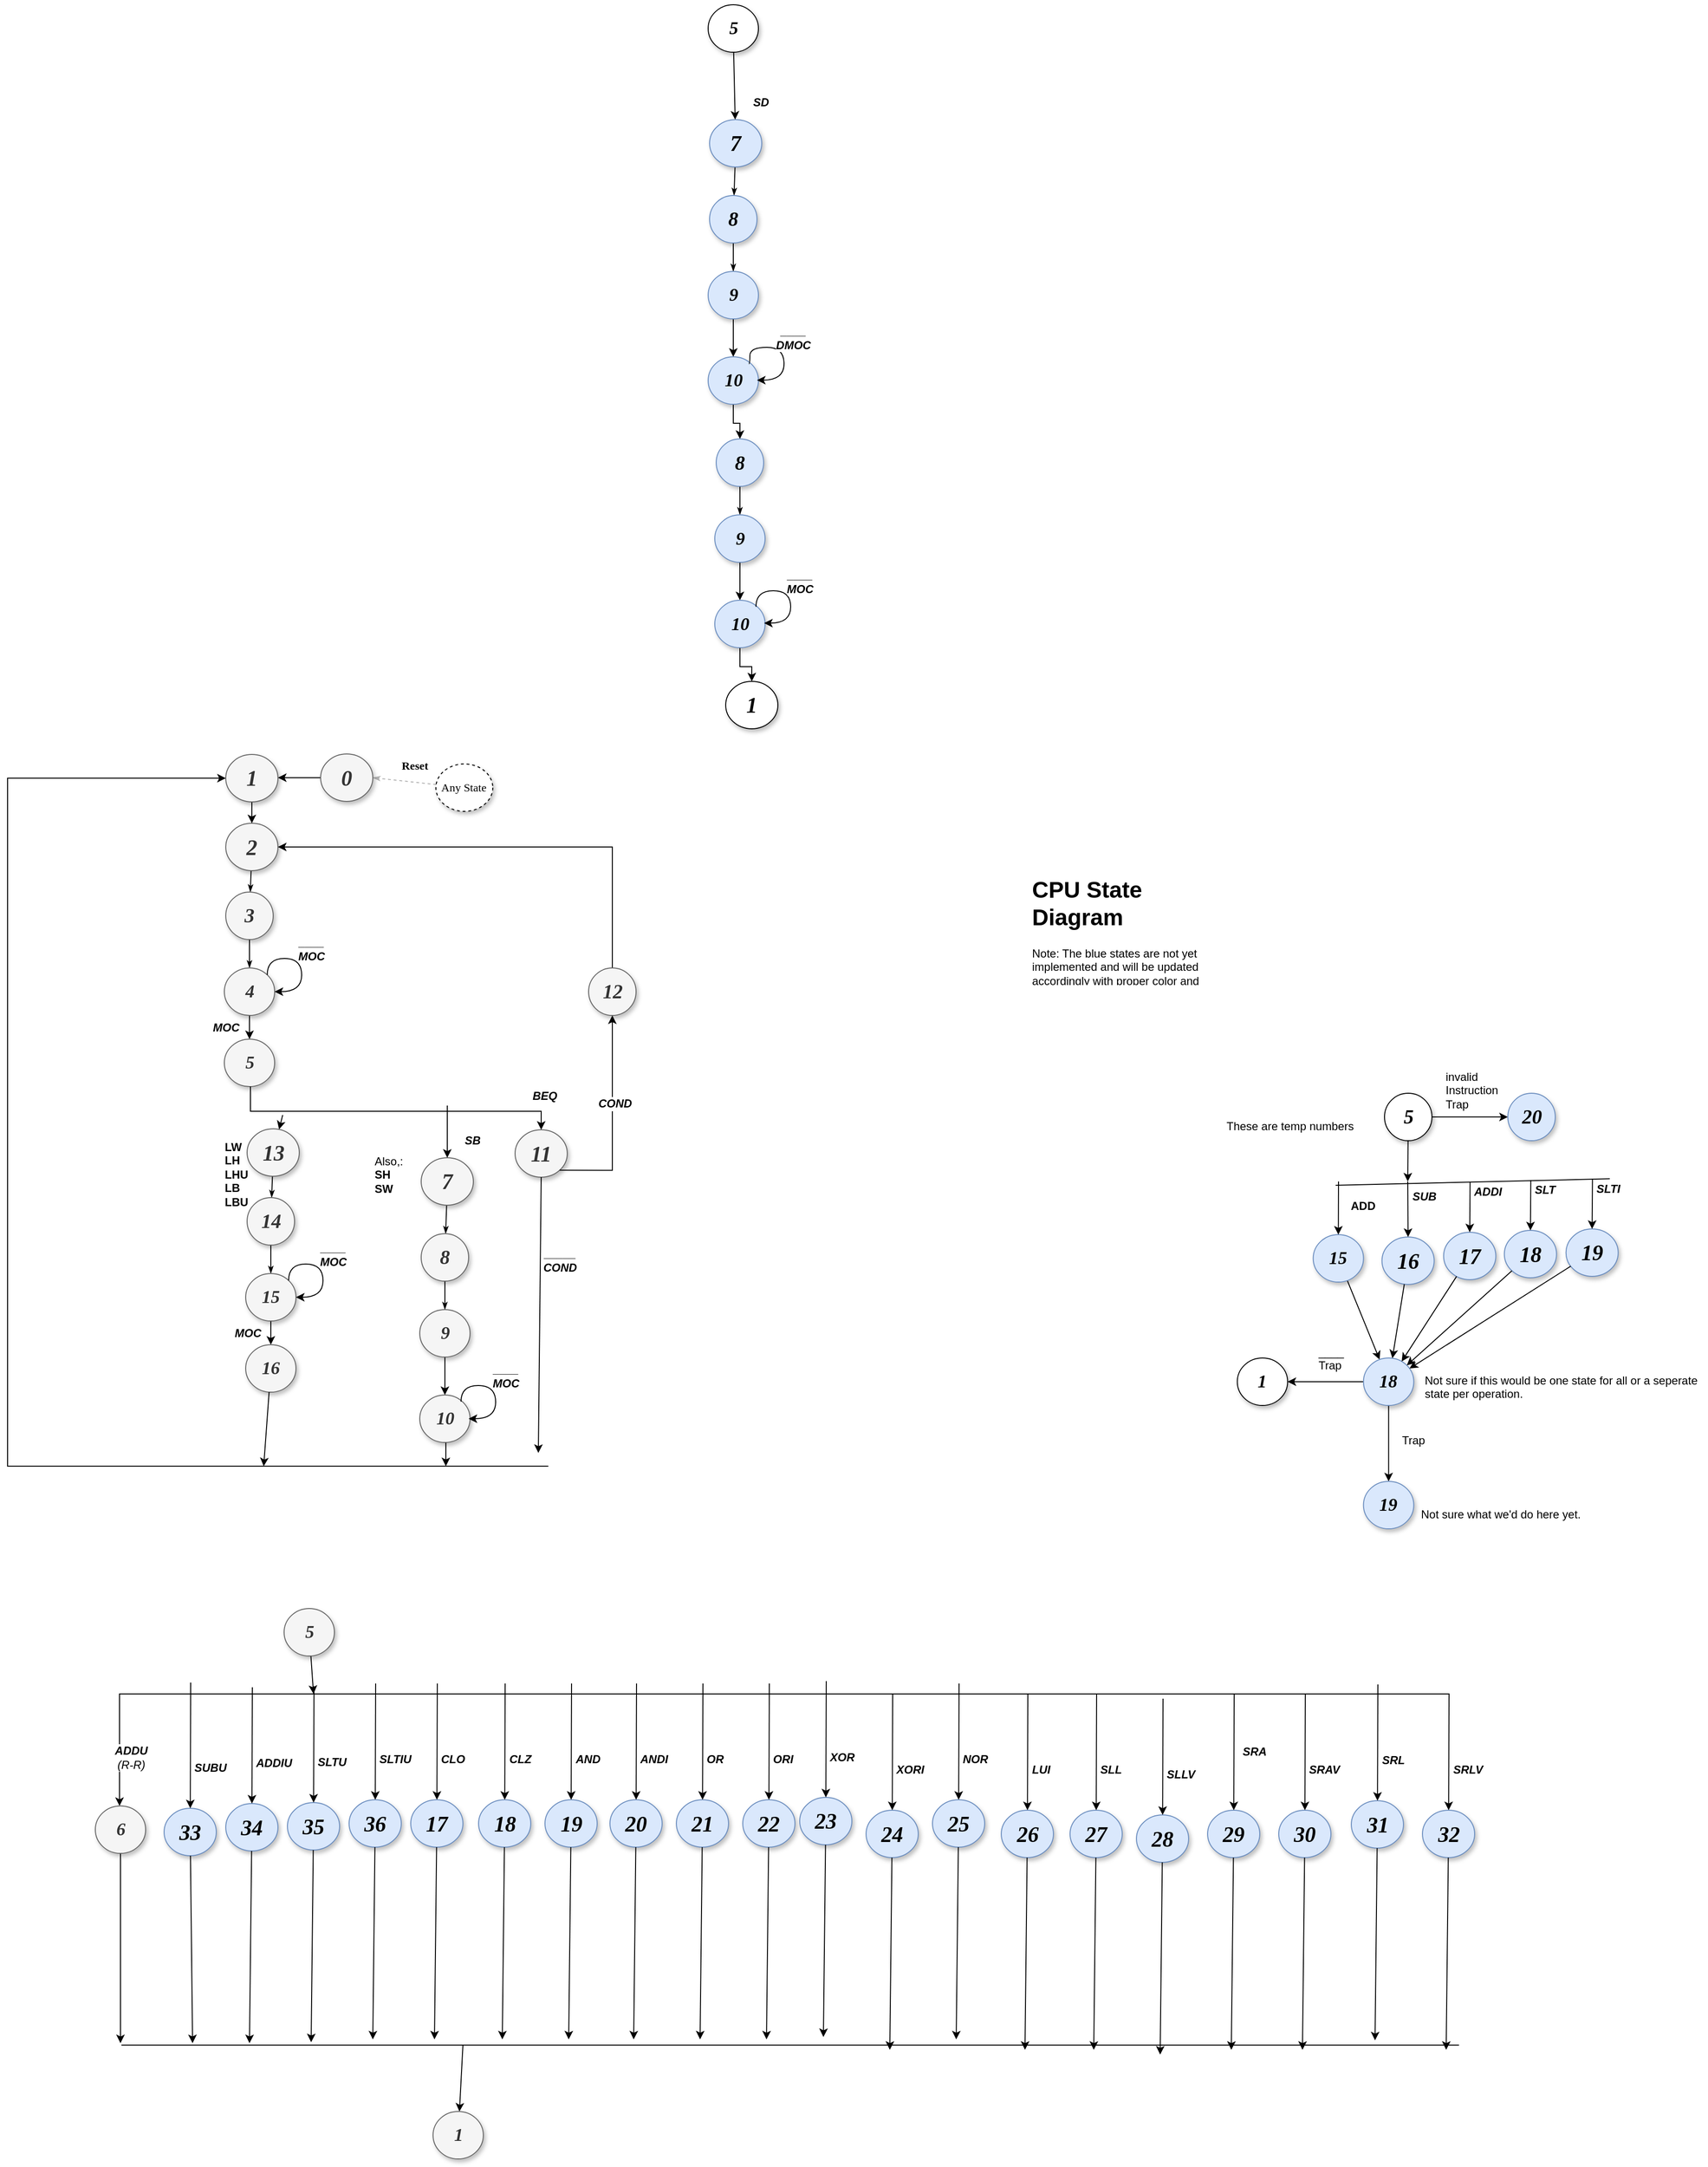 <mxfile version="10.6.5" type="github"><diagram name="Page-1" id="42789a77-a242-8287-6e28-9cd8cfd52e62"><mxGraphModel dx="697" dy="1235" grid="1" gridSize="10" guides="1" tooltips="1" connect="1" arrows="1" fold="1" page="1" pageScale="1" pageWidth="1100" pageHeight="850" background="#ffffff" math="0" shadow="0"><root><mxCell id="0"/><mxCell id="1" parent="0"/><mxCell id="1ea317790d2ca983-13" value="&lt;b&gt;Reset&lt;/b&gt;" style="edgeStyle=none;rounded=1;html=1;labelBackgroundColor=none;startArrow=none;startFill=0;startSize=5;endArrow=classicThin;endFill=1;endSize=5;jettySize=auto;orthogonalLoop=1;strokeColor=#B3B3B3;strokeWidth=1;fontFamily=Verdana;fontSize=12;fontColor=#000000;dashed=1;entryX=1;entryY=0.5;entryDx=0;entryDy=0;" parent="1" source="1ea317790d2ca983-1" target="uKqxwGR0IimlFFaPbbWv-47" edge="1"><mxGeometry x="-0.274" y="-17" relative="1" as="geometry"><mxPoint as="offset"/><mxPoint x="511.5" y="20" as="targetPoint"/></mxGeometry></mxCell><mxCell id="1ea317790d2ca983-1" value="Any State" style="ellipse;whiteSpace=wrap;html=1;rounded=0;shadow=1;comic=0;labelBackgroundColor=none;strokeColor=#000000;strokeWidth=1;fillColor=#FFFFFF;fontFamily=Verdana;fontSize=12;fontColor=#000000;align=center;dashed=1;" parent="1" vertex="1"><mxGeometry x="541.483" y="-40" width="60" height="50" as="geometry"/></mxCell><mxCell id="1ea317790d2ca983-19" value="" style="edgeStyle=none;rounded=1;html=1;labelBackgroundColor=none;startArrow=none;startFill=0;startSize=5;endArrow=classicThin;endFill=1;endSize=5;jettySize=auto;orthogonalLoop=1;strokeColor=#000000;strokeWidth=1;fontFamily=Verdana;fontSize=12;fontColor=#000000;" parent="1" source="1ea317790d2ca983-9" target="1ea317790d2ca983-10" edge="1"><mxGeometry relative="1" as="geometry"/></mxCell><mxCell id="1ea317790d2ca983-9" value="&lt;b&gt;&lt;i&gt;&lt;font style=&quot;font-size: 23px&quot;&gt;2&lt;/font&gt;&lt;/i&gt;&lt;/b&gt;" style="ellipse;whiteSpace=wrap;html=1;rounded=0;shadow=1;comic=0;labelBackgroundColor=none;strokeColor=#666666;strokeWidth=1;fillColor=#f5f5f5;fontFamily=Verdana;fontSize=12;fontColor=#333333;align=center;" parent="1" vertex="1"><mxGeometry x="320" y="22.5" width="55" height="50" as="geometry"/></mxCell><mxCell id="aKx4nscTGAMeIMMqZuMY-2" value="" style="edgeStyle=orthogonalEdgeStyle;rounded=0;orthogonalLoop=1;jettySize=auto;html=1;exitX=0;exitY=0.5;exitDx=0;exitDy=0;" parent="1" source="uKqxwGR0IimlFFaPbbWv-47" target="aKx4nscTGAMeIMMqZuMY-1" edge="1"><mxGeometry relative="1" as="geometry"><Array as="points"><mxPoint x="401.5" y="-26"/><mxPoint x="401.5" y="-26"/></Array></mxGeometry></mxCell><mxCell id="uKqxwGR0IimlFFaPbbWv-47" value="&lt;b&gt;&lt;i&gt;&lt;font style=&quot;font-size: 23px&quot;&gt;0&lt;/font&gt;&lt;/i&gt;&lt;/b&gt;" style="ellipse;whiteSpace=wrap;html=1;rounded=0;shadow=1;comic=0;labelBackgroundColor=none;strokeColor=#666666;strokeWidth=1;fillColor=#f5f5f5;fontFamily=Verdana;fontSize=12;fontColor=#333333;align=center;" parent="1" vertex="1"><mxGeometry x="420" y="-50.5" width="55" height="50" as="geometry"/></mxCell><mxCell id="aKx4nscTGAMeIMMqZuMY-3" value="" style="edgeStyle=orthogonalEdgeStyle;rounded=0;orthogonalLoop=1;jettySize=auto;html=1;entryX=0.5;entryY=0;entryDx=0;entryDy=0;" parent="1" source="aKx4nscTGAMeIMMqZuMY-1" target="1ea317790d2ca983-9" edge="1"><mxGeometry relative="1" as="geometry"><mxPoint x="347.5" y="80" as="targetPoint"/><Array as="points"/></mxGeometry></mxCell><mxCell id="aKx4nscTGAMeIMMqZuMY-1" value="&lt;b&gt;&lt;i&gt;&lt;font style=&quot;font-size: 23px&quot;&gt;1&lt;/font&gt;&lt;/i&gt;&lt;/b&gt;" style="ellipse;whiteSpace=wrap;html=1;rounded=0;shadow=1;comic=0;labelBackgroundColor=none;strokeColor=#666666;strokeWidth=1;fillColor=#f5f5f5;fontFamily=Verdana;fontSize=12;fontColor=#333333;align=center;" parent="1" vertex="1"><mxGeometry x="320" y="-50" width="55" height="50" as="geometry"/></mxCell><mxCell id="1ea317790d2ca983-20" value="" style="edgeStyle=none;rounded=1;html=1;labelBackgroundColor=none;startArrow=none;startFill=0;startSize=5;endArrow=classicThin;endFill=1;endSize=5;jettySize=auto;orthogonalLoop=1;strokeColor=#000000;strokeWidth=1;fontFamily=Verdana;fontSize=12;fontColor=#000000;" parent="1" source="1ea317790d2ca983-10" target="1ea317790d2ca983-11" edge="1"><mxGeometry relative="1" as="geometry"/></mxCell><mxCell id="1ea317790d2ca983-10" value="&lt;span&gt;&lt;b&gt;&lt;i&gt;&lt;font style=&quot;font-size: 21px&quot;&gt;3&lt;/font&gt;&lt;/i&gt;&lt;/b&gt;&lt;/span&gt;" style="ellipse;whiteSpace=wrap;html=1;rounded=0;shadow=1;comic=0;labelBackgroundColor=none;strokeColor=#666666;strokeWidth=1;fillColor=#f5f5f5;fontFamily=Verdana;fontSize=12;fontColor=#333333;align=center;" parent="1" vertex="1"><mxGeometry x="320" y="95" width="50" height="50" as="geometry"/></mxCell><mxCell id="bcud0nFX6ZGwP2E4GqIH-2" value="" style="edgeStyle=orthogonalEdgeStyle;rounded=0;orthogonalLoop=1;jettySize=auto;html=1;" parent="1" source="1ea317790d2ca983-11" target="bcud0nFX6ZGwP2E4GqIH-1" edge="1"><mxGeometry relative="1" as="geometry"/></mxCell><mxCell id="1ea317790d2ca983-11" value="&lt;span&gt;&lt;b&gt;&lt;i&gt;&lt;font style=&quot;font-size: 19px&quot;&gt;4&lt;/font&gt;&lt;/i&gt;&lt;/b&gt;&lt;/span&gt;" style="ellipse;whiteSpace=wrap;html=1;rounded=0;shadow=1;comic=0;labelBackgroundColor=none;strokeColor=#666666;strokeWidth=1;fillColor=#f5f5f5;fontFamily=Verdana;fontSize=12;fontColor=#333333;align=center;" parent="1" vertex="1"><mxGeometry x="318.5" y="175" width="53" height="50" as="geometry"/></mxCell><mxCell id="bcud0nFX6ZGwP2E4GqIH-1" value="&lt;span&gt;&lt;b&gt;&lt;i&gt;&lt;font style=&quot;font-size: 19px&quot;&gt;5&lt;/font&gt;&lt;/i&gt;&lt;/b&gt;&lt;/span&gt;" style="ellipse;whiteSpace=wrap;html=1;rounded=0;shadow=1;comic=0;labelBackgroundColor=none;strokeColor=#666666;strokeWidth=1;fillColor=#f5f5f5;fontFamily=Verdana;fontSize=12;fontColor=#333333;align=center;" parent="1" vertex="1"><mxGeometry x="318.5" y="250" width="53" height="50" as="geometry"/></mxCell><mxCell id="iE-XOIRhgxUjTZOWVVyg-8" style="edgeStyle=orthogonalEdgeStyle;rounded=0;orthogonalLoop=1;jettySize=auto;html=1;exitX=1;exitY=0;exitDx=0;exitDy=0;entryX=1;entryY=0.5;entryDx=0;entryDy=0;curved=1;" parent="1" source="1ea317790d2ca983-11" target="1ea317790d2ca983-11" edge="1"><mxGeometry relative="1" as="geometry"><Array as="points"><mxPoint x="364" y="165"/><mxPoint x="400" y="165"/><mxPoint x="400" y="200"/></Array></mxGeometry></mxCell><mxCell id="uKqxwGR0IimlFFaPbbWv-1" value="&lt;b&gt;&lt;i&gt;____&lt;br&gt;MOC&lt;/i&gt;&lt;/b&gt;" style="text;html=1;resizable=0;points=[];align=center;verticalAlign=middle;labelBackgroundColor=#ffffff;horizontal=1;" parent="iE-XOIRhgxUjTZOWVVyg-8" vertex="1" connectable="0"><mxGeometry x="-0.225" y="-4" relative="1" as="geometry"><mxPoint x="18" y="-14" as="offset"/></mxGeometry></mxCell><mxCell id="bcud0nFX6ZGwP2E4GqIH-3" value="&lt;b&gt;&lt;i&gt;MOC&lt;/i&gt;&lt;/b&gt;" style="text;html=1;resizable=0;points=[];align=center;verticalAlign=middle;labelBackgroundColor=#ffffff;horizontal=1;" parent="iE-XOIRhgxUjTZOWVVyg-8" vertex="1" connectable="0"><mxGeometry x="-0.225" y="-4" relative="1" as="geometry"><mxPoint x="-72" y="68.5" as="offset"/></mxGeometry></mxCell><mxCell id="uKqxwGR0IimlFFaPbbWv-10" value="" style="endArrow=classic;html=1;edgeStyle=orthogonalEdgeStyle;rounded=0;" parent="1" target="aKx4nscTGAMeIMMqZuMY-1" edge="1"><mxGeometry width="50" height="50" relative="1" as="geometry"><mxPoint x="660" y="700" as="sourcePoint"/><mxPoint x="68.5" y="245" as="targetPoint"/><Array as="points"><mxPoint x="90" y="700"/><mxPoint x="90" y="-25"/></Array></mxGeometry></mxCell><mxCell id="uKqxwGR0IimlFFaPbbWv-34" value="&lt;span style=&quot;font-size: 23px&quot;&gt;&lt;b&gt;&lt;i&gt;11&lt;/i&gt;&lt;/b&gt;&lt;/span&gt;" style="ellipse;whiteSpace=wrap;html=1;rounded=0;shadow=1;comic=0;labelBackgroundColor=none;strokeColor=#666666;strokeWidth=1;fillColor=#f5f5f5;fontFamily=Verdana;fontSize=12;fontColor=#333333;align=center;" parent="1" vertex="1"><mxGeometry x="625" y="345.5" width="55" height="50" as="geometry"/></mxCell><mxCell id="uKqxwGR0IimlFFaPbbWv-39" style="rounded=0;jumpSize=0;orthogonalLoop=1;jettySize=auto;html=1;exitX=0.5;exitY=1;exitDx=0;exitDy=0;strokeColor=#000000;" parent="1" source="uKqxwGR0IimlFFaPbbWv-34" edge="1"><mxGeometry relative="1" as="geometry"><mxPoint x="649.5" y="686" as="targetPoint"/><mxPoint x="650.5" y="476" as="sourcePoint"/></mxGeometry></mxCell><mxCell id="uKqxwGR0IimlFFaPbbWv-42" value="&lt;b&gt;&lt;i&gt;_____&lt;br&gt;COND&lt;/i&gt;&lt;/b&gt;&lt;br&gt;" style="text;html=1;resizable=0;points=[];align=center;verticalAlign=middle;labelBackgroundColor=#ffffff;" parent="uKqxwGR0IimlFFaPbbWv-39" vertex="1" connectable="0"><mxGeometry x="-0.396" y="2" relative="1" as="geometry"><mxPoint x="18" as="offset"/></mxGeometry></mxCell><mxCell id="uKqxwGR0IimlFFaPbbWv-41" value="" style="edgeStyle=orthogonalEdgeStyle;rounded=0;jumpSize=0;orthogonalLoop=1;jettySize=auto;html=1;strokeColor=#000000;exitX=1;exitY=1;exitDx=0;exitDy=0;" parent="1" source="uKqxwGR0IimlFFaPbbWv-34" target="uKqxwGR0IimlFFaPbbWv-40" edge="1"><mxGeometry relative="1" as="geometry"><mxPoint x="674.995" y="451" as="sourcePoint"/></mxGeometry></mxCell><mxCell id="uKqxwGR0IimlFFaPbbWv-44" value="&lt;b&gt;&lt;i&gt;COND&lt;/i&gt;&lt;/b&gt;" style="text;html=1;resizable=0;points=[];align=center;verticalAlign=middle;labelBackgroundColor=#ffffff;" parent="uKqxwGR0IimlFFaPbbWv-41" vertex="1" connectable="0"><mxGeometry x="0.002" y="-5" relative="1" as="geometry"><mxPoint x="-3" y="-17" as="offset"/></mxGeometry></mxCell><mxCell id="uKqxwGR0IimlFFaPbbWv-43" style="edgeStyle=orthogonalEdgeStyle;rounded=0;jumpSize=0;orthogonalLoop=1;jettySize=auto;html=1;strokeColor=#000000;entryX=1;entryY=0.5;entryDx=0;entryDy=0;" parent="1" source="uKqxwGR0IimlFFaPbbWv-40" target="1ea317790d2ca983-9" edge="1"><mxGeometry relative="1" as="geometry"><mxPoint x="596.5" y="650" as="targetPoint"/><Array as="points"><mxPoint x="728" y="48"/></Array></mxGeometry></mxCell><mxCell id="uKqxwGR0IimlFFaPbbWv-40" value="&lt;span&gt;&lt;b&gt;&lt;i&gt;&lt;font style=&quot;font-size: 21px&quot;&gt;12&lt;/font&gt;&lt;/i&gt;&lt;/b&gt;&lt;/span&gt;" style="ellipse;whiteSpace=wrap;html=1;rounded=0;shadow=1;comic=0;labelBackgroundColor=none;strokeColor=#666666;strokeWidth=1;fillColor=#f5f5f5;fontFamily=Verdana;fontSize=12;fontColor=#333333;align=center;" parent="1" vertex="1"><mxGeometry x="702.5" y="175" width="50" height="50" as="geometry"/></mxCell><mxCell id="uKqxwGR0IimlFFaPbbWv-37" value="" style="endArrow=classic;html=1;strokeColor=#000000;edgeStyle=orthogonalEdgeStyle;rounded=0;jumpSize=0;entryX=0.5;entryY=0;entryDx=0;entryDy=0;" parent="1" source="bcud0nFX6ZGwP2E4GqIH-1" target="uKqxwGR0IimlFFaPbbWv-34" edge="1"><mxGeometry width="50" height="50" relative="1" as="geometry"><mxPoint x="210" y="325" as="sourcePoint"/><mxPoint x="501" y="354.5" as="targetPoint"/><Array as="points"><mxPoint x="346" y="326"/><mxPoint x="653" y="326"/></Array></mxGeometry></mxCell><mxCell id="uKqxwGR0IimlFFaPbbWv-38" value="&lt;b&gt;&lt;i&gt;BEQ&lt;/i&gt;&lt;/b&gt;" style="text;html=1;resizable=0;points=[];align=center;verticalAlign=middle;labelBackgroundColor=#ffffff;" parent="uKqxwGR0IimlFFaPbbWv-37" vertex="1" connectable="0"><mxGeometry x="0.75" relative="1" as="geometry"><mxPoint x="27.5" y="-16" as="offset"/></mxGeometry></mxCell><mxCell id="JVg4VYo9hNGyhG9jcQ3E-26" value="" style="edgeStyle=none;rounded=0;orthogonalLoop=1;jettySize=auto;html=1;" parent="1" source="JVg4VYo9hNGyhG9jcQ3E-13" target="JVg4VYo9hNGyhG9jcQ3E-25" edge="1"><mxGeometry relative="1" as="geometry"/></mxCell><mxCell id="JVg4VYo9hNGyhG9jcQ3E-13" value="&lt;span&gt;&lt;b&gt;&lt;i&gt;&lt;font style=&quot;font-size: 19px&quot;&gt;15&lt;/font&gt;&lt;/i&gt;&lt;/b&gt;&lt;/span&gt;" style="ellipse;whiteSpace=wrap;html=1;rounded=0;shadow=1;comic=0;labelBackgroundColor=none;strokeColor=#6c8ebf;strokeWidth=1;fillColor=#dae8fc;fontFamily=Verdana;fontSize=12;align=center;" parent="1" vertex="1"><mxGeometry x="1466.327" y="456" width="53" height="50" as="geometry"/></mxCell><mxCell id="JVg4VYo9hNGyhG9jcQ3E-30" value="" style="edgeStyle=none;rounded=0;orthogonalLoop=1;jettySize=auto;html=1;" parent="1" source="JVg4VYo9hNGyhG9jcQ3E-25" target="JVg4VYo9hNGyhG9jcQ3E-29" edge="1"><mxGeometry relative="1" as="geometry"/></mxCell><mxCell id="JVg4VYo9hNGyhG9jcQ3E-33" value="" style="edgeStyle=none;rounded=0;orthogonalLoop=1;jettySize=auto;html=1;" parent="1" source="JVg4VYo9hNGyhG9jcQ3E-25" target="JVg4VYo9hNGyhG9jcQ3E-32" edge="1"><mxGeometry relative="1" as="geometry"/></mxCell><mxCell id="JVg4VYo9hNGyhG9jcQ3E-25" value="&lt;span&gt;&lt;b&gt;&lt;i&gt;&lt;font style=&quot;font-size: 19px&quot;&gt;18&lt;/font&gt;&lt;/i&gt;&lt;/b&gt;&lt;/span&gt;" style="ellipse;whiteSpace=wrap;html=1;rounded=0;shadow=1;comic=0;labelBackgroundColor=none;strokeColor=#6c8ebf;strokeWidth=1;fillColor=#dae8fc;fontFamily=Verdana;fontSize=12;align=center;" parent="1" vertex="1"><mxGeometry x="1519.327" y="586" width="53" height="50" as="geometry"/></mxCell><mxCell id="JVg4VYo9hNGyhG9jcQ3E-32" value="&lt;span&gt;&lt;b&gt;&lt;i&gt;&lt;font style=&quot;font-size: 19px&quot;&gt;19&lt;/font&gt;&lt;/i&gt;&lt;/b&gt;&lt;/span&gt;" style="ellipse;whiteSpace=wrap;html=1;rounded=0;shadow=1;comic=0;labelBackgroundColor=none;strokeColor=#6c8ebf;strokeWidth=1;fillColor=#dae8fc;fontFamily=Verdana;fontSize=12;align=center;" parent="1" vertex="1"><mxGeometry x="1519.327" y="716" width="53" height="50" as="geometry"/></mxCell><mxCell id="JVg4VYo9hNGyhG9jcQ3E-29" value="&lt;span&gt;&lt;b&gt;&lt;i&gt;&lt;font style=&quot;font-size: 19px&quot;&gt;1&lt;/font&gt;&lt;/i&gt;&lt;/b&gt;&lt;/span&gt;" style="ellipse;whiteSpace=wrap;html=1;rounded=0;shadow=1;comic=0;labelBackgroundColor=none;strokeColor=#000000;strokeWidth=1;fillColor=#FFFFFF;fontFamily=Verdana;fontSize=12;fontColor=#000000;align=center;" parent="1" vertex="1"><mxGeometry x="1386.327" y="586" width="53" height="50" as="geometry"/></mxCell><mxCell id="JVg4VYo9hNGyhG9jcQ3E-14" value="&lt;span style=&quot;font-size: 23px&quot;&gt;&lt;b&gt;&lt;i&gt;16&lt;/i&gt;&lt;/b&gt;&lt;/span&gt;" style="ellipse;whiteSpace=wrap;html=1;rounded=0;shadow=1;comic=0;labelBackgroundColor=none;strokeColor=#6c8ebf;strokeWidth=1;fillColor=#dae8fc;fontFamily=Verdana;fontSize=12;align=center;" parent="1" vertex="1"><mxGeometry x="1538.827" y="458.5" width="55" height="50" as="geometry"/></mxCell><mxCell id="JVg4VYo9hNGyhG9jcQ3E-15" value="&lt;b&gt;&lt;i&gt;SUB&lt;/i&gt;&lt;/b&gt;" style="text;html=1;resizable=0;points=[];autosize=1;align=left;verticalAlign=top;spacingTop=-4;" parent="1" vertex="1"><mxGeometry x="1568.827" y="406" width="40" height="20" as="geometry"/></mxCell><mxCell id="JVg4VYo9hNGyhG9jcQ3E-16" value="&lt;span style=&quot;font-size: 23px&quot;&gt;&lt;b&gt;&lt;i&gt;17&lt;/i&gt;&lt;/b&gt;&lt;/span&gt;" style="ellipse;whiteSpace=wrap;html=1;rounded=0;shadow=1;comic=0;labelBackgroundColor=none;strokeColor=#6c8ebf;strokeWidth=1;fillColor=#dae8fc;fontFamily=Verdana;fontSize=12;align=center;" parent="1" vertex="1"><mxGeometry x="1603.827" y="453.5" width="55" height="50" as="geometry"/></mxCell><mxCell id="JVg4VYo9hNGyhG9jcQ3E-17" value="&lt;b&gt;&lt;i&gt;ADDI&lt;/i&gt;&lt;/b&gt;" style="text;html=1;resizable=0;points=[];autosize=1;align=left;verticalAlign=top;spacingTop=-4;" parent="1" vertex="1"><mxGeometry x="1633.827" y="401" width="40" height="20" as="geometry"/></mxCell><mxCell id="JVg4VYo9hNGyhG9jcQ3E-19" value="" style="endArrow=classic;html=1;" parent="1" target="JVg4VYo9hNGyhG9jcQ3E-13" edge="1"><mxGeometry width="50" height="50" relative="1" as="geometry"><mxPoint x="1493" y="400" as="sourcePoint"/><mxPoint x="1400" y="410" as="targetPoint"/></mxGeometry></mxCell><mxCell id="JVg4VYo9hNGyhG9jcQ3E-20" value="" style="endArrow=classic;html=1;" parent="1" target="JVg4VYo9hNGyhG9jcQ3E-14" edge="1"><mxGeometry width="50" height="50" relative="1" as="geometry"><mxPoint x="1566" y="400" as="sourcePoint"/><mxPoint x="1500" y="640" as="targetPoint"/></mxGeometry></mxCell><mxCell id="JVg4VYo9hNGyhG9jcQ3E-21" value="" style="endArrow=classic;html=1;exitX=-0.053;exitY=-0.02;exitDx=0;exitDy=0;exitPerimeter=0;" parent="1" source="JVg4VYo9hNGyhG9jcQ3E-17" target="JVg4VYo9hNGyhG9jcQ3E-16" edge="1"><mxGeometry width="50" height="50" relative="1" as="geometry"><mxPoint x="1600" y="610" as="sourcePoint"/><mxPoint x="1650" y="560" as="targetPoint"/></mxGeometry></mxCell><mxCell id="JVg4VYo9hNGyhG9jcQ3E-22" value="" style="endArrow=none;html=1;entryX=0.403;entryY=-0.018;entryDx=0;entryDy=0;entryPerimeter=0;" parent="1" target="JVg4VYo9hNGyhG9jcQ3E-75" edge="1"><mxGeometry width="50" height="50" relative="1" as="geometry"><mxPoint x="1490" y="404" as="sourcePoint"/><mxPoint x="570" y="730" as="targetPoint"/></mxGeometry></mxCell><mxCell id="JVg4VYo9hNGyhG9jcQ3E-80" value="" style="edgeStyle=none;rounded=0;orthogonalLoop=1;jettySize=auto;html=1;" parent="1" source="JVg4VYo9hNGyhG9jcQ3E-23" target="JVg4VYo9hNGyhG9jcQ3E-79" edge="1"><mxGeometry relative="1" as="geometry"/></mxCell><mxCell id="JVg4VYo9hNGyhG9jcQ3E-23" value="&lt;span&gt;&lt;b&gt;&lt;i&gt;&lt;font style=&quot;font-size: 21px&quot;&gt;5&lt;/font&gt;&lt;/i&gt;&lt;/b&gt;&lt;/span&gt;" style="ellipse;whiteSpace=wrap;html=1;rounded=0;shadow=1;comic=0;labelBackgroundColor=none;strokeColor=#000000;strokeWidth=1;fillColor=#FFFFFF;fontFamily=Verdana;fontSize=12;fontColor=#000000;align=center;" parent="1" vertex="1"><mxGeometry x="1541.5" y="307" width="50" height="50" as="geometry"/></mxCell><mxCell id="JVg4VYo9hNGyhG9jcQ3E-79" value="&lt;span&gt;&lt;b&gt;&lt;i&gt;&lt;font style=&quot;font-size: 21px&quot;&gt;20&lt;/font&gt;&lt;/i&gt;&lt;/b&gt;&lt;/span&gt;" style="ellipse;whiteSpace=wrap;html=1;rounded=0;shadow=1;comic=0;labelBackgroundColor=none;strokeColor=#6c8ebf;strokeWidth=1;fillColor=#dae8fc;fontFamily=Verdana;fontSize=12;align=center;" parent="1" vertex="1"><mxGeometry x="1671.5" y="307" width="50" height="50" as="geometry"/></mxCell><mxCell id="JVg4VYo9hNGyhG9jcQ3E-24" value="" style="endArrow=classic;html=1;" parent="1" source="JVg4VYo9hNGyhG9jcQ3E-23" edge="1"><mxGeometry width="50" height="50" relative="1" as="geometry"><mxPoint x="1700" y="430" as="sourcePoint"/><mxPoint x="1566" y="400" as="targetPoint"/></mxGeometry></mxCell><mxCell id="JVg4VYo9hNGyhG9jcQ3E-27" value="" style="endArrow=classic;html=1;" parent="1" source="JVg4VYo9hNGyhG9jcQ3E-14" target="JVg4VYo9hNGyhG9jcQ3E-25" edge="1"><mxGeometry width="50" height="50" relative="1" as="geometry"><mxPoint x="1640" y="590" as="sourcePoint"/><mxPoint x="1690" y="540" as="targetPoint"/></mxGeometry></mxCell><mxCell id="JVg4VYo9hNGyhG9jcQ3E-28" value="" style="endArrow=classic;html=1;" parent="1" source="JVg4VYo9hNGyhG9jcQ3E-16" target="JVg4VYo9hNGyhG9jcQ3E-25" edge="1"><mxGeometry width="50" height="50" relative="1" as="geometry"><mxPoint x="1670" y="650" as="sourcePoint"/><mxPoint x="1720" y="600" as="targetPoint"/></mxGeometry></mxCell><mxCell id="JVg4VYo9hNGyhG9jcQ3E-31" value="____&lt;br&gt;Trap&lt;br&gt;" style="text;html=1;resizable=0;points=[];autosize=1;align=left;verticalAlign=top;spacingTop=-4;" parent="1" vertex="1"><mxGeometry x="1470" y="570" width="40" height="30" as="geometry"/></mxCell><mxCell id="JVg4VYo9hNGyhG9jcQ3E-34" value="Trap" style="text;html=1;resizable=0;points=[];autosize=1;align=left;verticalAlign=top;spacingTop=-4;" parent="1" vertex="1"><mxGeometry x="1558" y="663" width="40" height="20" as="geometry"/></mxCell><mxCell id="JVg4VYo9hNGyhG9jcQ3E-35" value="Not sure what we'd do here yet." style="text;html=1;resizable=0;points=[];autosize=1;align=left;verticalAlign=top;spacingTop=-4;" parent="1" vertex="1"><mxGeometry x="1578" y="741" width="180" height="20" as="geometry"/></mxCell><mxCell id="JVg4VYo9hNGyhG9jcQ3E-36" value="Not sure if this would be one state for all or a seperate&lt;br&gt;state per operation.&lt;br&gt;" style="text;html=1;resizable=0;points=[];autosize=1;align=left;verticalAlign=top;spacingTop=-4;" parent="1" vertex="1"><mxGeometry x="1581.5" y="600" width="300" height="30" as="geometry"/></mxCell><mxCell id="JVg4VYo9hNGyhG9jcQ3E-42" value="These are temp numbers" style="text;html=1;resizable=0;points=[];autosize=1;align=left;verticalAlign=top;spacingTop=-4;" parent="1" vertex="1"><mxGeometry x="1373" y="332" width="150" height="20" as="geometry"/></mxCell><mxCell id="JVg4VYo9hNGyhG9jcQ3E-67" value="&lt;span style=&quot;font-size: 23px&quot;&gt;&lt;b&gt;&lt;i&gt;18&lt;/i&gt;&lt;/b&gt;&lt;/span&gt;" style="ellipse;whiteSpace=wrap;html=1;rounded=0;shadow=1;comic=0;labelBackgroundColor=none;strokeColor=#6c8ebf;strokeWidth=1;fillColor=#dae8fc;fontFamily=Verdana;fontSize=12;align=center;" parent="1" vertex="1"><mxGeometry x="1667.827" y="451.5" width="55" height="50" as="geometry"/></mxCell><mxCell id="JVg4VYo9hNGyhG9jcQ3E-68" value="&lt;b&gt;&lt;i&gt;SLT&lt;/i&gt;&lt;/b&gt;" style="text;html=1;resizable=0;points=[];autosize=1;align=left;verticalAlign=top;spacingTop=-4;" parent="1" vertex="1"><mxGeometry x="1697.827" y="399" width="40" height="20" as="geometry"/></mxCell><mxCell id="JVg4VYo9hNGyhG9jcQ3E-69" value="" style="endArrow=classic;html=1;exitX=-0.053;exitY=-0.02;exitDx=0;exitDy=0;exitPerimeter=0;" parent="1" source="JVg4VYo9hNGyhG9jcQ3E-68" target="JVg4VYo9hNGyhG9jcQ3E-67" edge="1"><mxGeometry width="50" height="50" relative="1" as="geometry"><mxPoint x="1664" y="608" as="sourcePoint"/><mxPoint x="1714" y="558" as="targetPoint"/></mxGeometry></mxCell><mxCell id="JVg4VYo9hNGyhG9jcQ3E-74" value="&lt;span style=&quot;font-size: 23px&quot;&gt;&lt;b&gt;&lt;i&gt;19&lt;/i&gt;&lt;/b&gt;&lt;/span&gt;" style="ellipse;whiteSpace=wrap;html=1;rounded=0;shadow=1;comic=0;labelBackgroundColor=none;strokeColor=#6c8ebf;strokeWidth=1;fillColor=#dae8fc;fontFamily=Verdana;fontSize=12;align=center;" parent="1" vertex="1"><mxGeometry x="1732.827" y="450" width="55" height="50" as="geometry"/></mxCell><mxCell id="JVg4VYo9hNGyhG9jcQ3E-75" value="&lt;b&gt;&lt;i&gt;SLTI&lt;/i&gt;&lt;/b&gt;" style="text;html=1;resizable=0;points=[];autosize=1;align=left;verticalAlign=top;spacingTop=-4;" parent="1" vertex="1"><mxGeometry x="1762.827" y="397.5" width="40" height="20" as="geometry"/></mxCell><mxCell id="JVg4VYo9hNGyhG9jcQ3E-76" value="" style="endArrow=classic;html=1;exitX=-0.053;exitY=-0.02;exitDx=0;exitDy=0;exitPerimeter=0;" parent="1" source="JVg4VYo9hNGyhG9jcQ3E-75" target="JVg4VYo9hNGyhG9jcQ3E-74" edge="1"><mxGeometry width="50" height="50" relative="1" as="geometry"><mxPoint x="1729" y="606.5" as="sourcePoint"/><mxPoint x="1779" y="556.5" as="targetPoint"/></mxGeometry></mxCell><mxCell id="JVg4VYo9hNGyhG9jcQ3E-77" value="" style="endArrow=classic;html=1;" parent="1" source="JVg4VYo9hNGyhG9jcQ3E-67" target="JVg4VYo9hNGyhG9jcQ3E-25" edge="1"><mxGeometry width="50" height="50" relative="1" as="geometry"><mxPoint x="1627.524" y="510.123" as="sourcePoint"/><mxPoint x="1569.568" y="599.624" as="targetPoint"/></mxGeometry></mxCell><mxCell id="JVg4VYo9hNGyhG9jcQ3E-78" value="" style="endArrow=classic;html=1;" parent="1" source="JVg4VYo9hNGyhG9jcQ3E-74" target="JVg4VYo9hNGyhG9jcQ3E-25" edge="1"><mxGeometry width="50" height="50" relative="1" as="geometry"><mxPoint x="1685.784" y="504.089" as="sourcePoint"/><mxPoint x="1575.025" y="603.767" as="targetPoint"/></mxGeometry></mxCell><mxCell id="JVg4VYo9hNGyhG9jcQ3E-81" value="invalid&lt;br&gt;Instruction&lt;br&gt;Trap&lt;br&gt;" style="text;html=1;resizable=0;points=[];autosize=1;align=left;verticalAlign=top;spacingTop=-4;" parent="1" vertex="1"><mxGeometry x="1604" y="280" width="70" height="40" as="geometry"/></mxCell><mxCell id="JVg4VYo9hNGyhG9jcQ3E-98" value="" style="edgeStyle=orthogonalEdgeStyle;rounded=0;orthogonalLoop=1;jettySize=auto;html=1;" parent="1" target="JVg4VYo9hNGyhG9jcQ3E-102" edge="1"><mxGeometry relative="1" as="geometry"><Array as="points"><mxPoint x="208" y="940"/></Array><mxPoint x="1610" y="940" as="sourcePoint"/></mxGeometry></mxCell><mxCell id="JVg4VYo9hNGyhG9jcQ3E-99" value="&lt;i&gt;&lt;b&gt;ADDU&lt;/b&gt;&lt;br&gt;(R-R)&lt;/i&gt;&lt;br&gt;" style="text;html=1;resizable=0;points=[];align=center;verticalAlign=middle;labelBackgroundColor=#ffffff;" parent="JVg4VYo9hNGyhG9jcQ3E-98" vertex="1" connectable="0"><mxGeometry x="0.365" y="-3" relative="1" as="geometry"><mxPoint x="-353" y="69.5" as="offset"/></mxGeometry></mxCell><mxCell id="JVg4VYo9hNGyhG9jcQ3E-101" value="" style="edgeStyle=orthogonalEdgeStyle;rounded=0;orthogonalLoop=1;jettySize=auto;html=1;" parent="1" source="JVg4VYo9hNGyhG9jcQ3E-102" edge="1"><mxGeometry relative="1" as="geometry"><mxPoint x="209" y="1308" as="targetPoint"/></mxGeometry></mxCell><mxCell id="JVg4VYo9hNGyhG9jcQ3E-102" value="&lt;span&gt;&lt;b&gt;&lt;i&gt;&lt;font style=&quot;font-size: 19px&quot;&gt;6&lt;/font&gt;&lt;/i&gt;&lt;/b&gt;&lt;/span&gt;" style="ellipse;whiteSpace=wrap;html=1;rounded=0;shadow=1;comic=0;labelBackgroundColor=none;strokeColor=#666666;strokeWidth=1;fillColor=#f5f5f5;fontFamily=Verdana;fontSize=12;fontColor=#333333;align=center;" parent="1" vertex="1"><mxGeometry x="182.5" y="1058" width="53" height="50" as="geometry"/></mxCell><mxCell id="JVg4VYo9hNGyhG9jcQ3E-103" value="" style="endArrow=classic;html=1;" parent="1" source="JVg4VYo9hNGyhG9jcQ3E-156" edge="1"><mxGeometry width="50" height="50" relative="1" as="geometry"><mxPoint x="412.5" y="910" as="sourcePoint"/><mxPoint x="412.5" y="940" as="targetPoint"/></mxGeometry></mxCell><mxCell id="JVg4VYo9hNGyhG9jcQ3E-104" value="&lt;span style=&quot;font-size: 23px&quot;&gt;&lt;b&gt;&lt;i&gt;33&lt;/i&gt;&lt;/b&gt;&lt;/span&gt;" style="ellipse;whiteSpace=wrap;html=1;rounded=0;shadow=1;comic=0;labelBackgroundColor=none;strokeColor=#6c8ebf;strokeWidth=1;fillColor=#dae8fc;fontFamily=Verdana;fontSize=12;align=center;" parent="1" vertex="1"><mxGeometry x="255" y="1060.5" width="55" height="50" as="geometry"/></mxCell><mxCell id="JVg4VYo9hNGyhG9jcQ3E-105" value="" style="endArrow=classic;html=1;" parent="1" target="JVg4VYo9hNGyhG9jcQ3E-104" edge="1"><mxGeometry width="50" height="50" relative="1" as="geometry"><mxPoint x="283" y="928" as="sourcePoint"/><mxPoint x="687.5" y="1005.5" as="targetPoint"/></mxGeometry></mxCell><mxCell id="JVg4VYo9hNGyhG9jcQ3E-106" value="&lt;b&gt;&lt;i&gt;SUBU&lt;/i&gt;&lt;/b&gt;" style="text;html=1;resizable=0;points=[];autosize=1;align=left;verticalAlign=top;spacingTop=-4;" parent="1" vertex="1"><mxGeometry x="285" y="1008" width="50" height="20" as="geometry"/></mxCell><mxCell id="JVg4VYo9hNGyhG9jcQ3E-107" value="" style="rounded=0;orthogonalLoop=1;jettySize=auto;html=1;" parent="1" source="JVg4VYo9hNGyhG9jcQ3E-104" edge="1"><mxGeometry relative="1" as="geometry"><mxPoint x="285" y="1308" as="targetPoint"/><mxPoint x="284.5" y="1108" as="sourcePoint"/></mxGeometry></mxCell><mxCell id="JVg4VYo9hNGyhG9jcQ3E-108" value="&lt;span style=&quot;font-size: 23px&quot;&gt;&lt;b&gt;&lt;i&gt;34&lt;/i&gt;&lt;/b&gt;&lt;/span&gt;" style="ellipse;whiteSpace=wrap;html=1;rounded=0;shadow=1;comic=0;labelBackgroundColor=none;strokeColor=#6c8ebf;strokeWidth=1;fillColor=#dae8fc;fontFamily=Verdana;fontSize=12;align=center;" parent="1" vertex="1"><mxGeometry x="320" y="1055.5" width="55" height="50" as="geometry"/></mxCell><mxCell id="JVg4VYo9hNGyhG9jcQ3E-109" value="" style="endArrow=classic;html=1;" parent="1" target="JVg4VYo9hNGyhG9jcQ3E-108" edge="1"><mxGeometry width="50" height="50" relative="1" as="geometry"><mxPoint x="348" y="933" as="sourcePoint"/><mxPoint x="752.5" y="1000.5" as="targetPoint"/></mxGeometry></mxCell><mxCell id="JVg4VYo9hNGyhG9jcQ3E-110" value="&lt;b&gt;&lt;i&gt;ADDIU&lt;/i&gt;&lt;/b&gt;" style="text;html=1;resizable=0;points=[];autosize=1;align=left;verticalAlign=top;spacingTop=-4;" parent="1" vertex="1"><mxGeometry x="350" y="1003" width="50" height="20" as="geometry"/></mxCell><mxCell id="JVg4VYo9hNGyhG9jcQ3E-111" value="" style="rounded=0;orthogonalLoop=1;jettySize=auto;html=1;" parent="1" source="JVg4VYo9hNGyhG9jcQ3E-108" edge="1"><mxGeometry relative="1" as="geometry"><mxPoint x="345" y="1308" as="targetPoint"/><mxPoint x="292.725" y="1120.499" as="sourcePoint"/></mxGeometry></mxCell><mxCell id="JVg4VYo9hNGyhG9jcQ3E-112" value="&lt;span style=&quot;font-size: 23px&quot;&gt;&lt;b&gt;&lt;i&gt;35&lt;/i&gt;&lt;/b&gt;&lt;/span&gt;" style="ellipse;whiteSpace=wrap;html=1;rounded=0;shadow=1;comic=0;labelBackgroundColor=none;strokeColor=#6c8ebf;strokeWidth=1;fillColor=#dae8fc;fontFamily=Verdana;fontSize=12;align=center;" parent="1" vertex="1"><mxGeometry x="385" y="1054.5" width="55" height="50" as="geometry"/></mxCell><mxCell id="JVg4VYo9hNGyhG9jcQ3E-113" value="" style="endArrow=classic;html=1;" parent="1" target="JVg4VYo9hNGyhG9jcQ3E-112" edge="1"><mxGeometry width="50" height="50" relative="1" as="geometry"><mxPoint x="413" y="932" as="sourcePoint"/><mxPoint x="817.5" y="999.5" as="targetPoint"/></mxGeometry></mxCell><mxCell id="JVg4VYo9hNGyhG9jcQ3E-114" value="&lt;b&gt;&lt;i&gt;SLTU&lt;/i&gt;&lt;/b&gt;" style="text;html=1;resizable=0;points=[];autosize=1;align=left;verticalAlign=top;spacingTop=-4;" parent="1" vertex="1"><mxGeometry x="415" y="1002" width="50" height="20" as="geometry"/></mxCell><mxCell id="JVg4VYo9hNGyhG9jcQ3E-115" value="" style="rounded=0;orthogonalLoop=1;jettySize=auto;html=1;" parent="1" source="JVg4VYo9hNGyhG9jcQ3E-112" edge="1"><mxGeometry relative="1" as="geometry"><mxPoint x="410" y="1307" as="targetPoint"/><mxPoint x="357.725" y="1119.499" as="sourcePoint"/></mxGeometry></mxCell><mxCell id="JVg4VYo9hNGyhG9jcQ3E-116" value="&lt;span style=&quot;font-size: 23px&quot;&gt;&lt;b&gt;&lt;i&gt;36&lt;/i&gt;&lt;/b&gt;&lt;/span&gt;" style="ellipse;whiteSpace=wrap;html=1;rounded=0;shadow=1;comic=0;labelBackgroundColor=none;strokeColor=#6c8ebf;strokeWidth=1;fillColor=#dae8fc;fontFamily=Verdana;fontSize=12;align=center;" parent="1" vertex="1"><mxGeometry x="450" y="1051.5" width="55" height="50" as="geometry"/></mxCell><mxCell id="JVg4VYo9hNGyhG9jcQ3E-117" value="" style="endArrow=classic;html=1;" parent="1" target="JVg4VYo9hNGyhG9jcQ3E-116" edge="1"><mxGeometry width="50" height="50" relative="1" as="geometry"><mxPoint x="478" y="929" as="sourcePoint"/><mxPoint x="882.5" y="996.5" as="targetPoint"/></mxGeometry></mxCell><mxCell id="JVg4VYo9hNGyhG9jcQ3E-118" value="&lt;b&gt;&lt;i&gt;SLTIU&lt;/i&gt;&lt;/b&gt;" style="text;html=1;resizable=0;points=[];autosize=1;align=left;verticalAlign=top;spacingTop=-4;" parent="1" vertex="1"><mxGeometry x="480" y="999" width="50" height="20" as="geometry"/></mxCell><mxCell id="JVg4VYo9hNGyhG9jcQ3E-119" value="" style="rounded=0;orthogonalLoop=1;jettySize=auto;html=1;" parent="1" source="JVg4VYo9hNGyhG9jcQ3E-116" edge="1"><mxGeometry relative="1" as="geometry"><mxPoint x="475" y="1304" as="targetPoint"/><mxPoint x="422.725" y="1116.499" as="sourcePoint"/></mxGeometry></mxCell><mxCell id="JVg4VYo9hNGyhG9jcQ3E-120" value="&lt;span style=&quot;font-size: 23px&quot;&gt;&lt;b&gt;&lt;i&gt;17&lt;/i&gt;&lt;/b&gt;&lt;/span&gt;" style="ellipse;whiteSpace=wrap;html=1;rounded=0;shadow=1;comic=0;labelBackgroundColor=none;strokeColor=#6c8ebf;strokeWidth=1;fillColor=#dae8fc;fontFamily=Verdana;fontSize=12;align=center;" parent="1" vertex="1"><mxGeometry x="515" y="1051.5" width="55" height="50" as="geometry"/></mxCell><mxCell id="JVg4VYo9hNGyhG9jcQ3E-121" value="" style="endArrow=classic;html=1;" parent="1" target="JVg4VYo9hNGyhG9jcQ3E-120" edge="1"><mxGeometry width="50" height="50" relative="1" as="geometry"><mxPoint x="543" y="929" as="sourcePoint"/><mxPoint x="947.5" y="996.5" as="targetPoint"/></mxGeometry></mxCell><mxCell id="JVg4VYo9hNGyhG9jcQ3E-122" value="&lt;b&gt;&lt;i&gt;CLO&lt;/i&gt;&lt;/b&gt;" style="text;html=1;resizable=0;points=[];autosize=1;align=left;verticalAlign=top;spacingTop=-4;" parent="1" vertex="1"><mxGeometry x="545" y="999" width="40" height="20" as="geometry"/></mxCell><mxCell id="JVg4VYo9hNGyhG9jcQ3E-123" value="" style="rounded=0;orthogonalLoop=1;jettySize=auto;html=1;" parent="1" source="JVg4VYo9hNGyhG9jcQ3E-120" edge="1"><mxGeometry relative="1" as="geometry"><mxPoint x="540" y="1304" as="targetPoint"/><mxPoint x="487.725" y="1116.499" as="sourcePoint"/></mxGeometry></mxCell><mxCell id="JVg4VYo9hNGyhG9jcQ3E-124" value="&lt;span style=&quot;font-size: 23px&quot;&gt;&lt;b&gt;&lt;i&gt;18&lt;/i&gt;&lt;/b&gt;&lt;/span&gt;" style="ellipse;whiteSpace=wrap;html=1;rounded=0;shadow=1;comic=0;labelBackgroundColor=none;strokeColor=#6c8ebf;strokeWidth=1;fillColor=#dae8fc;fontFamily=Verdana;fontSize=12;align=center;" parent="1" vertex="1"><mxGeometry x="586.5" y="1051.5" width="55" height="50" as="geometry"/></mxCell><mxCell id="JVg4VYo9hNGyhG9jcQ3E-125" value="" style="endArrow=classic;html=1;" parent="1" target="JVg4VYo9hNGyhG9jcQ3E-124" edge="1"><mxGeometry width="50" height="50" relative="1" as="geometry"><mxPoint x="614.5" y="929" as="sourcePoint"/><mxPoint x="1019" y="996.5" as="targetPoint"/></mxGeometry></mxCell><mxCell id="JVg4VYo9hNGyhG9jcQ3E-126" value="&lt;b&gt;&lt;i&gt;CLZ&lt;/i&gt;&lt;/b&gt;" style="text;html=1;resizable=0;points=[];autosize=1;align=left;verticalAlign=top;spacingTop=-4;" parent="1" vertex="1"><mxGeometry x="616.5" y="999" width="40" height="20" as="geometry"/></mxCell><mxCell id="JVg4VYo9hNGyhG9jcQ3E-127" value="" style="rounded=0;orthogonalLoop=1;jettySize=auto;html=1;" parent="1" source="JVg4VYo9hNGyhG9jcQ3E-124" edge="1"><mxGeometry relative="1" as="geometry"><mxPoint x="611.5" y="1304" as="targetPoint"/><mxPoint x="559.225" y="1116.499" as="sourcePoint"/></mxGeometry></mxCell><mxCell id="JVg4VYo9hNGyhG9jcQ3E-128" value="&lt;span style=&quot;font-size: 23px&quot;&gt;&lt;b&gt;&lt;i&gt;19&lt;/i&gt;&lt;/b&gt;&lt;/span&gt;" style="ellipse;whiteSpace=wrap;html=1;rounded=0;shadow=1;comic=0;labelBackgroundColor=none;strokeColor=#6c8ebf;strokeWidth=1;fillColor=#dae8fc;fontFamily=Verdana;fontSize=12;align=center;" parent="1" vertex="1"><mxGeometry x="656.5" y="1051.5" width="55" height="50" as="geometry"/></mxCell><mxCell id="JVg4VYo9hNGyhG9jcQ3E-129" value="" style="endArrow=classic;html=1;" parent="1" target="JVg4VYo9hNGyhG9jcQ3E-128" edge="1"><mxGeometry width="50" height="50" relative="1" as="geometry"><mxPoint x="684.5" y="929" as="sourcePoint"/><mxPoint x="1089" y="996.5" as="targetPoint"/></mxGeometry></mxCell><mxCell id="JVg4VYo9hNGyhG9jcQ3E-130" value="&lt;b&gt;&lt;i&gt;AND&lt;/i&gt;&lt;/b&gt;" style="text;html=1;resizable=0;points=[];autosize=1;align=left;verticalAlign=top;spacingTop=-4;" parent="1" vertex="1"><mxGeometry x="686.5" y="999" width="40" height="20" as="geometry"/></mxCell><mxCell id="JVg4VYo9hNGyhG9jcQ3E-131" value="" style="rounded=0;orthogonalLoop=1;jettySize=auto;html=1;" parent="1" source="JVg4VYo9hNGyhG9jcQ3E-128" edge="1"><mxGeometry relative="1" as="geometry"><mxPoint x="681.5" y="1304" as="targetPoint"/><mxPoint x="629.225" y="1116.499" as="sourcePoint"/></mxGeometry></mxCell><mxCell id="JVg4VYo9hNGyhG9jcQ3E-132" value="&lt;span style=&quot;font-size: 23px&quot;&gt;&lt;b&gt;&lt;i&gt;20&lt;/i&gt;&lt;/b&gt;&lt;/span&gt;" style="ellipse;whiteSpace=wrap;html=1;rounded=0;shadow=1;comic=0;labelBackgroundColor=none;strokeColor=#6c8ebf;strokeWidth=1;fillColor=#dae8fc;fontFamily=Verdana;fontSize=12;align=center;" parent="1" vertex="1"><mxGeometry x="725" y="1051.5" width="55" height="50" as="geometry"/></mxCell><mxCell id="JVg4VYo9hNGyhG9jcQ3E-133" value="" style="endArrow=classic;html=1;" parent="1" target="JVg4VYo9hNGyhG9jcQ3E-132" edge="1"><mxGeometry width="50" height="50" relative="1" as="geometry"><mxPoint x="753" y="929" as="sourcePoint"/><mxPoint x="1157.5" y="996.5" as="targetPoint"/></mxGeometry></mxCell><mxCell id="JVg4VYo9hNGyhG9jcQ3E-134" value="&lt;b&gt;&lt;i&gt;ANDI&lt;/i&gt;&lt;/b&gt;" style="text;html=1;resizable=0;points=[];autosize=1;align=left;verticalAlign=top;spacingTop=-4;" parent="1" vertex="1"><mxGeometry x="755" y="999" width="40" height="20" as="geometry"/></mxCell><mxCell id="JVg4VYo9hNGyhG9jcQ3E-135" value="" style="rounded=0;orthogonalLoop=1;jettySize=auto;html=1;" parent="1" source="JVg4VYo9hNGyhG9jcQ3E-132" edge="1"><mxGeometry relative="1" as="geometry"><mxPoint x="750" y="1304" as="targetPoint"/><mxPoint x="697.725" y="1116.499" as="sourcePoint"/></mxGeometry></mxCell><mxCell id="JVg4VYo9hNGyhG9jcQ3E-136" value="&lt;span style=&quot;font-size: 23px&quot;&gt;&lt;b&gt;&lt;i&gt;21&lt;/i&gt;&lt;/b&gt;&lt;/span&gt;" style="ellipse;whiteSpace=wrap;html=1;rounded=0;shadow=1;comic=0;labelBackgroundColor=none;strokeColor=#6c8ebf;strokeWidth=1;fillColor=#dae8fc;fontFamily=Verdana;fontSize=12;align=center;" parent="1" vertex="1"><mxGeometry x="795" y="1051.5" width="55" height="50" as="geometry"/></mxCell><mxCell id="JVg4VYo9hNGyhG9jcQ3E-137" value="" style="endArrow=classic;html=1;" parent="1" target="JVg4VYo9hNGyhG9jcQ3E-136" edge="1"><mxGeometry width="50" height="50" relative="1" as="geometry"><mxPoint x="823" y="929" as="sourcePoint"/><mxPoint x="1227.5" y="996.5" as="targetPoint"/></mxGeometry></mxCell><mxCell id="JVg4VYo9hNGyhG9jcQ3E-138" value="&lt;b&gt;&lt;i&gt;OR&lt;/i&gt;&lt;/b&gt;" style="text;html=1;resizable=0;points=[];autosize=1;align=left;verticalAlign=top;spacingTop=-4;" parent="1" vertex="1"><mxGeometry x="825" y="999" width="30" height="20" as="geometry"/></mxCell><mxCell id="JVg4VYo9hNGyhG9jcQ3E-139" value="" style="rounded=0;orthogonalLoop=1;jettySize=auto;html=1;" parent="1" source="JVg4VYo9hNGyhG9jcQ3E-136" edge="1"><mxGeometry relative="1" as="geometry"><mxPoint x="820" y="1304" as="targetPoint"/><mxPoint x="767.725" y="1116.499" as="sourcePoint"/></mxGeometry></mxCell><mxCell id="JVg4VYo9hNGyhG9jcQ3E-140" value="&lt;span style=&quot;font-size: 23px&quot;&gt;&lt;b&gt;&lt;i&gt;22&lt;/i&gt;&lt;/b&gt;&lt;/span&gt;" style="ellipse;whiteSpace=wrap;html=1;rounded=0;shadow=1;comic=0;labelBackgroundColor=none;strokeColor=#6c8ebf;strokeWidth=1;fillColor=#dae8fc;fontFamily=Verdana;fontSize=12;align=center;" parent="1" vertex="1"><mxGeometry x="865" y="1051.5" width="55" height="50" as="geometry"/></mxCell><mxCell id="JVg4VYo9hNGyhG9jcQ3E-141" value="" style="endArrow=classic;html=1;" parent="1" target="JVg4VYo9hNGyhG9jcQ3E-140" edge="1"><mxGeometry width="50" height="50" relative="1" as="geometry"><mxPoint x="893" y="929" as="sourcePoint"/><mxPoint x="1297.5" y="996.5" as="targetPoint"/></mxGeometry></mxCell><mxCell id="JVg4VYo9hNGyhG9jcQ3E-142" value="&lt;b&gt;&lt;i&gt;ORI&lt;/i&gt;&lt;/b&gt;" style="text;html=1;resizable=0;points=[];autosize=1;align=left;verticalAlign=top;spacingTop=-4;" parent="1" vertex="1"><mxGeometry x="895" y="999" width="40" height="20" as="geometry"/></mxCell><mxCell id="JVg4VYo9hNGyhG9jcQ3E-143" value="" style="rounded=0;orthogonalLoop=1;jettySize=auto;html=1;" parent="1" source="JVg4VYo9hNGyhG9jcQ3E-140" edge="1"><mxGeometry relative="1" as="geometry"><mxPoint x="890" y="1304" as="targetPoint"/><mxPoint x="837.725" y="1116.499" as="sourcePoint"/></mxGeometry></mxCell><mxCell id="JVg4VYo9hNGyhG9jcQ3E-144" value="&lt;span style=&quot;font-size: 23px&quot;&gt;&lt;b&gt;&lt;i&gt;23&lt;/i&gt;&lt;/b&gt;&lt;/span&gt;" style="ellipse;whiteSpace=wrap;html=1;rounded=0;shadow=1;comic=0;labelBackgroundColor=none;strokeColor=#6c8ebf;strokeWidth=1;fillColor=#dae8fc;fontFamily=Verdana;fontSize=12;align=center;" parent="1" vertex="1"><mxGeometry x="925" y="1049" width="55" height="50" as="geometry"/></mxCell><mxCell id="JVg4VYo9hNGyhG9jcQ3E-145" value="" style="endArrow=classic;html=1;" parent="1" target="JVg4VYo9hNGyhG9jcQ3E-144" edge="1"><mxGeometry width="50" height="50" relative="1" as="geometry"><mxPoint x="953" y="926.5" as="sourcePoint"/><mxPoint x="1357.5" y="994" as="targetPoint"/></mxGeometry></mxCell><mxCell id="JVg4VYo9hNGyhG9jcQ3E-146" value="&lt;b&gt;&lt;i&gt;XOR&lt;/i&gt;&lt;/b&gt;" style="text;html=1;resizable=0;points=[];autosize=1;align=left;verticalAlign=top;spacingTop=-4;" parent="1" vertex="1"><mxGeometry x="955" y="996.5" width="40" height="20" as="geometry"/></mxCell><mxCell id="JVg4VYo9hNGyhG9jcQ3E-147" value="" style="rounded=0;orthogonalLoop=1;jettySize=auto;html=1;" parent="1" source="JVg4VYo9hNGyhG9jcQ3E-144" edge="1"><mxGeometry relative="1" as="geometry"><mxPoint x="950" y="1301.5" as="targetPoint"/><mxPoint x="897.725" y="1113.999" as="sourcePoint"/></mxGeometry></mxCell><mxCell id="JVg4VYo9hNGyhG9jcQ3E-148" value="&lt;span style=&quot;font-size: 23px&quot;&gt;&lt;b&gt;&lt;i&gt;24&lt;/i&gt;&lt;/b&gt;&lt;/span&gt;" style="ellipse;whiteSpace=wrap;html=1;rounded=0;shadow=1;comic=0;labelBackgroundColor=none;strokeColor=#6c8ebf;strokeWidth=1;fillColor=#dae8fc;fontFamily=Verdana;fontSize=12;align=center;" parent="1" vertex="1"><mxGeometry x="995" y="1062.5" width="55" height="50" as="geometry"/></mxCell><mxCell id="JVg4VYo9hNGyhG9jcQ3E-149" value="" style="endArrow=classic;html=1;" parent="1" target="JVg4VYo9hNGyhG9jcQ3E-148" edge="1"><mxGeometry width="50" height="50" relative="1" as="geometry"><mxPoint x="1023" y="940" as="sourcePoint"/><mxPoint x="1427.5" y="1007.5" as="targetPoint"/></mxGeometry></mxCell><mxCell id="JVg4VYo9hNGyhG9jcQ3E-150" value="&lt;b&gt;&lt;i&gt;XORI&lt;/i&gt;&lt;/b&gt;" style="text;html=1;resizable=0;points=[];autosize=1;align=left;verticalAlign=top;spacingTop=-4;" parent="1" vertex="1"><mxGeometry x="1025" y="1010" width="40" height="20" as="geometry"/></mxCell><mxCell id="JVg4VYo9hNGyhG9jcQ3E-151" value="" style="rounded=0;orthogonalLoop=1;jettySize=auto;html=1;" parent="1" source="JVg4VYo9hNGyhG9jcQ3E-148" edge="1"><mxGeometry relative="1" as="geometry"><mxPoint x="1020" y="1315" as="targetPoint"/><mxPoint x="967.725" y="1127.499" as="sourcePoint"/></mxGeometry></mxCell><mxCell id="JVg4VYo9hNGyhG9jcQ3E-152" value="&lt;span style=&quot;font-size: 23px&quot;&gt;&lt;b&gt;&lt;i&gt;25&lt;/i&gt;&lt;/b&gt;&lt;/span&gt;" style="ellipse;whiteSpace=wrap;html=1;rounded=0;shadow=1;comic=0;labelBackgroundColor=none;strokeColor=#6c8ebf;strokeWidth=1;fillColor=#dae8fc;fontFamily=Verdana;fontSize=12;align=center;" parent="1" vertex="1"><mxGeometry x="1065" y="1051.5" width="55" height="50" as="geometry"/></mxCell><mxCell id="JVg4VYo9hNGyhG9jcQ3E-153" value="" style="endArrow=classic;html=1;" parent="1" target="JVg4VYo9hNGyhG9jcQ3E-152" edge="1"><mxGeometry width="50" height="50" relative="1" as="geometry"><mxPoint x="1093" y="929" as="sourcePoint"/><mxPoint x="1497.5" y="996.5" as="targetPoint"/></mxGeometry></mxCell><mxCell id="JVg4VYo9hNGyhG9jcQ3E-154" value="&lt;b&gt;&lt;i&gt;NOR&lt;/i&gt;&lt;/b&gt;" style="text;html=1;resizable=0;points=[];autosize=1;align=left;verticalAlign=top;spacingTop=-4;" parent="1" vertex="1"><mxGeometry x="1095" y="999" width="40" height="20" as="geometry"/></mxCell><mxCell id="JVg4VYo9hNGyhG9jcQ3E-155" value="" style="rounded=0;orthogonalLoop=1;jettySize=auto;html=1;" parent="1" source="JVg4VYo9hNGyhG9jcQ3E-152" edge="1"><mxGeometry relative="1" as="geometry"><mxPoint x="1090" y="1304" as="targetPoint"/><mxPoint x="1037.725" y="1116.499" as="sourcePoint"/></mxGeometry></mxCell><mxCell id="JVg4VYo9hNGyhG9jcQ3E-156" value="&lt;span&gt;&lt;b&gt;&lt;i&gt;&lt;font style=&quot;font-size: 19px&quot;&gt;5&lt;/font&gt;&lt;/i&gt;&lt;/b&gt;&lt;/span&gt;" style="ellipse;whiteSpace=wrap;html=1;rounded=0;shadow=1;comic=0;labelBackgroundColor=none;strokeColor=#666666;strokeWidth=1;fillColor=#f5f5f5;fontFamily=Verdana;fontSize=12;fontColor=#333333;align=center;" parent="1" vertex="1"><mxGeometry x="381.5" y="850" width="53" height="50" as="geometry"/></mxCell><mxCell id="JVg4VYo9hNGyhG9jcQ3E-157" value="" style="endArrow=none;html=1;" parent="1" edge="1"><mxGeometry width="50" height="50" relative="1" as="geometry"><mxPoint x="1620" y="1310" as="sourcePoint"/><mxPoint x="210" y="1310" as="targetPoint"/></mxGeometry></mxCell><mxCell id="JVg4VYo9hNGyhG9jcQ3E-158" value="" style="endArrow=classic;html=1;" parent="1" target="JVg4VYo9hNGyhG9jcQ3E-159" edge="1"><mxGeometry width="50" height="50" relative="1" as="geometry"><mxPoint x="570" y="1310" as="sourcePoint"/><mxPoint x="570" y="1370" as="targetPoint"/></mxGeometry></mxCell><mxCell id="JVg4VYo9hNGyhG9jcQ3E-159" value="&lt;span&gt;&lt;b&gt;&lt;i&gt;&lt;font style=&quot;font-size: 19px&quot;&gt;1&lt;/font&gt;&lt;/i&gt;&lt;/b&gt;&lt;/span&gt;" style="ellipse;whiteSpace=wrap;html=1;rounded=0;shadow=1;comic=0;labelBackgroundColor=none;strokeColor=#666666;strokeWidth=1;fillColor=#f5f5f5;fontFamily=Verdana;fontSize=12;fontColor=#333333;align=center;" parent="1" vertex="1"><mxGeometry x="538.5" y="1380" width="53" height="50" as="geometry"/></mxCell><mxCell id="JVg4VYo9hNGyhG9jcQ3E-221" value="&lt;span style=&quot;font-size: 23px&quot;&gt;&lt;b&gt;&lt;i&gt;26&lt;/i&gt;&lt;/b&gt;&lt;/span&gt;" style="ellipse;whiteSpace=wrap;html=1;rounded=0;shadow=1;comic=0;labelBackgroundColor=none;strokeColor=#6c8ebf;strokeWidth=1;fillColor=#dae8fc;fontFamily=Verdana;fontSize=12;align=center;" parent="1" vertex="1"><mxGeometry x="1137.5" y="1062.5" width="55" height="50" as="geometry"/></mxCell><mxCell id="JVg4VYo9hNGyhG9jcQ3E-222" value="" style="endArrow=classic;html=1;" parent="1" target="JVg4VYo9hNGyhG9jcQ3E-221" edge="1"><mxGeometry width="50" height="50" relative="1" as="geometry"><mxPoint x="1165.5" y="940" as="sourcePoint"/><mxPoint x="1570" y="1007.5" as="targetPoint"/></mxGeometry></mxCell><mxCell id="JVg4VYo9hNGyhG9jcQ3E-223" value="&lt;b&gt;&lt;i&gt;LUI&lt;/i&gt;&lt;/b&gt;" style="text;html=1;resizable=0;points=[];autosize=1;align=left;verticalAlign=top;spacingTop=-4;" parent="1" vertex="1"><mxGeometry x="1167.5" y="1010" width="30" height="20" as="geometry"/></mxCell><mxCell id="JVg4VYo9hNGyhG9jcQ3E-224" value="" style="rounded=0;orthogonalLoop=1;jettySize=auto;html=1;" parent="1" source="JVg4VYo9hNGyhG9jcQ3E-221" edge="1"><mxGeometry relative="1" as="geometry"><mxPoint x="1162.5" y="1315" as="targetPoint"/><mxPoint x="1110.225" y="1127.499" as="sourcePoint"/></mxGeometry></mxCell><mxCell id="nPQM-XXSmJG_cTKb-ezp-1" value="&lt;span style=&quot;font-size: 23px&quot;&gt;&lt;b&gt;&lt;i&gt;27&lt;/i&gt;&lt;/b&gt;&lt;/span&gt;" style="ellipse;whiteSpace=wrap;html=1;rounded=0;shadow=1;comic=0;labelBackgroundColor=none;strokeColor=#6c8ebf;strokeWidth=1;fillColor=#dae8fc;fontFamily=Verdana;fontSize=12;align=center;" parent="1" vertex="1"><mxGeometry x="1210" y="1062.5" width="55" height="50" as="geometry"/></mxCell><mxCell id="nPQM-XXSmJG_cTKb-ezp-2" value="" style="endArrow=classic;html=1;" parent="1" target="nPQM-XXSmJG_cTKb-ezp-1" edge="1"><mxGeometry width="50" height="50" relative="1" as="geometry"><mxPoint x="1238" y="940" as="sourcePoint"/><mxPoint x="1642.5" y="1007.5" as="targetPoint"/></mxGeometry></mxCell><mxCell id="nPQM-XXSmJG_cTKb-ezp-3" value="&lt;b&gt;&lt;i&gt;SLL&lt;/i&gt;&lt;/b&gt;" style="text;html=1;resizable=0;points=[];autosize=1;align=left;verticalAlign=top;spacingTop=-4;" parent="1" vertex="1"><mxGeometry x="1240" y="1010" width="40" height="20" as="geometry"/></mxCell><mxCell id="nPQM-XXSmJG_cTKb-ezp-4" value="" style="rounded=0;orthogonalLoop=1;jettySize=auto;html=1;" parent="1" source="nPQM-XXSmJG_cTKb-ezp-1" edge="1"><mxGeometry relative="1" as="geometry"><mxPoint x="1235" y="1315" as="targetPoint"/><mxPoint x="1182.725" y="1127.499" as="sourcePoint"/></mxGeometry></mxCell><mxCell id="nPQM-XXSmJG_cTKb-ezp-5" value="&lt;span style=&quot;font-size: 23px&quot;&gt;&lt;b&gt;&lt;i&gt;28&lt;/i&gt;&lt;/b&gt;&lt;/span&gt;" style="ellipse;whiteSpace=wrap;html=1;rounded=0;shadow=1;comic=0;labelBackgroundColor=none;strokeColor=#6c8ebf;strokeWidth=1;fillColor=#dae8fc;fontFamily=Verdana;fontSize=12;align=center;" parent="1" vertex="1"><mxGeometry x="1280" y="1067.5" width="55" height="50" as="geometry"/></mxCell><mxCell id="nPQM-XXSmJG_cTKb-ezp-6" value="" style="endArrow=classic;html=1;" parent="1" target="nPQM-XXSmJG_cTKb-ezp-5" edge="1"><mxGeometry width="50" height="50" relative="1" as="geometry"><mxPoint x="1308" y="945" as="sourcePoint"/><mxPoint x="1712.5" y="1012.5" as="targetPoint"/></mxGeometry></mxCell><mxCell id="nPQM-XXSmJG_cTKb-ezp-7" value="&lt;b&gt;&lt;i&gt;SLLV&lt;/i&gt;&lt;/b&gt;" style="text;html=1;resizable=0;points=[];autosize=1;align=left;verticalAlign=top;spacingTop=-4;" parent="1" vertex="1"><mxGeometry x="1310" y="1015" width="50" height="20" as="geometry"/></mxCell><mxCell id="nPQM-XXSmJG_cTKb-ezp-8" value="" style="rounded=0;orthogonalLoop=1;jettySize=auto;html=1;" parent="1" source="nPQM-XXSmJG_cTKb-ezp-5" edge="1"><mxGeometry relative="1" as="geometry"><mxPoint x="1305" y="1320" as="targetPoint"/><mxPoint x="1252.725" y="1132.499" as="sourcePoint"/></mxGeometry></mxCell><mxCell id="nPQM-XXSmJG_cTKb-ezp-9" value="&lt;span style=&quot;font-size: 23px&quot;&gt;&lt;b&gt;&lt;i&gt;29&lt;/i&gt;&lt;/b&gt;&lt;/span&gt;" style="ellipse;whiteSpace=wrap;html=1;rounded=0;shadow=1;comic=0;labelBackgroundColor=none;strokeColor=#6c8ebf;strokeWidth=1;fillColor=#dae8fc;fontFamily=Verdana;fontSize=12;align=center;" parent="1" vertex="1"><mxGeometry x="1355" y="1062.5" width="55" height="50" as="geometry"/></mxCell><mxCell id="nPQM-XXSmJG_cTKb-ezp-10" value="" style="endArrow=classic;html=1;" parent="1" target="nPQM-XXSmJG_cTKb-ezp-9" edge="1"><mxGeometry width="50" height="50" relative="1" as="geometry"><mxPoint x="1383" y="940" as="sourcePoint"/><mxPoint x="1787.5" y="1007.5" as="targetPoint"/></mxGeometry></mxCell><mxCell id="nPQM-XXSmJG_cTKb-ezp-11" value="&lt;b&gt;&lt;i&gt;SRA&lt;/i&gt;&lt;/b&gt;" style="text;html=1;resizable=0;points=[];autosize=1;align=left;verticalAlign=top;spacingTop=-4;" parent="1" vertex="1"><mxGeometry x="1390" y="990.5" width="40" height="20" as="geometry"/></mxCell><mxCell id="nPQM-XXSmJG_cTKb-ezp-12" value="" style="rounded=0;orthogonalLoop=1;jettySize=auto;html=1;" parent="1" source="nPQM-XXSmJG_cTKb-ezp-9" edge="1"><mxGeometry relative="1" as="geometry"><mxPoint x="1380" y="1315" as="targetPoint"/><mxPoint x="1327.725" y="1127.499" as="sourcePoint"/></mxGeometry></mxCell><mxCell id="nPQM-XXSmJG_cTKb-ezp-13" value="&lt;span style=&quot;font-size: 23px&quot;&gt;&lt;b&gt;&lt;i&gt;30&lt;/i&gt;&lt;/b&gt;&lt;/span&gt;" style="ellipse;whiteSpace=wrap;html=1;rounded=0;shadow=1;comic=0;labelBackgroundColor=none;strokeColor=#6c8ebf;strokeWidth=1;fillColor=#dae8fc;fontFamily=Verdana;fontSize=12;align=center;" parent="1" vertex="1"><mxGeometry x="1430" y="1062.5" width="55" height="50" as="geometry"/></mxCell><mxCell id="nPQM-XXSmJG_cTKb-ezp-14" value="" style="endArrow=classic;html=1;" parent="1" target="nPQM-XXSmJG_cTKb-ezp-13" edge="1"><mxGeometry width="50" height="50" relative="1" as="geometry"><mxPoint x="1458" y="940" as="sourcePoint"/><mxPoint x="1862.5" y="1007.5" as="targetPoint"/></mxGeometry></mxCell><mxCell id="nPQM-XXSmJG_cTKb-ezp-15" value="&lt;b&gt;&lt;i&gt;SRAV&lt;/i&gt;&lt;/b&gt;" style="text;html=1;resizable=0;points=[];autosize=1;align=left;verticalAlign=top;spacingTop=-4;" parent="1" vertex="1"><mxGeometry x="1460" y="1010" width="50" height="20" as="geometry"/></mxCell><mxCell id="nPQM-XXSmJG_cTKb-ezp-16" value="" style="rounded=0;orthogonalLoop=1;jettySize=auto;html=1;" parent="1" source="nPQM-XXSmJG_cTKb-ezp-13" edge="1"><mxGeometry relative="1" as="geometry"><mxPoint x="1455" y="1315" as="targetPoint"/><mxPoint x="1402.725" y="1127.499" as="sourcePoint"/></mxGeometry></mxCell><mxCell id="nPQM-XXSmJG_cTKb-ezp-17" value="&lt;span style=&quot;font-size: 23px&quot;&gt;&lt;b&gt;&lt;i&gt;31&lt;/i&gt;&lt;/b&gt;&lt;/span&gt;" style="ellipse;whiteSpace=wrap;html=1;rounded=0;shadow=1;comic=0;labelBackgroundColor=none;strokeColor=#6c8ebf;strokeWidth=1;fillColor=#dae8fc;fontFamily=Verdana;fontSize=12;align=center;" parent="1" vertex="1"><mxGeometry x="1506.5" y="1052.5" width="55" height="50" as="geometry"/></mxCell><mxCell id="nPQM-XXSmJG_cTKb-ezp-18" value="" style="endArrow=classic;html=1;" parent="1" target="nPQM-XXSmJG_cTKb-ezp-17" edge="1"><mxGeometry width="50" height="50" relative="1" as="geometry"><mxPoint x="1534.5" y="930" as="sourcePoint"/><mxPoint x="1939" y="997.5" as="targetPoint"/></mxGeometry></mxCell><mxCell id="nPQM-XXSmJG_cTKb-ezp-19" value="&lt;b&gt;&lt;i&gt;SRL&lt;/i&gt;&lt;/b&gt;" style="text;html=1;resizable=0;points=[];autosize=1;align=left;verticalAlign=top;spacingTop=-4;" parent="1" vertex="1"><mxGeometry x="1536.5" y="1000" width="40" height="20" as="geometry"/></mxCell><mxCell id="nPQM-XXSmJG_cTKb-ezp-20" value="" style="rounded=0;orthogonalLoop=1;jettySize=auto;html=1;" parent="1" source="nPQM-XXSmJG_cTKb-ezp-17" edge="1"><mxGeometry relative="1" as="geometry"><mxPoint x="1531.5" y="1305" as="targetPoint"/><mxPoint x="1479.225" y="1117.499" as="sourcePoint"/></mxGeometry></mxCell><mxCell id="nPQM-XXSmJG_cTKb-ezp-21" value="&lt;span style=&quot;font-size: 23px&quot;&gt;&lt;b&gt;&lt;i&gt;32&lt;/i&gt;&lt;/b&gt;&lt;/span&gt;" style="ellipse;whiteSpace=wrap;html=1;rounded=0;shadow=1;comic=0;labelBackgroundColor=none;strokeColor=#6c8ebf;strokeWidth=1;fillColor=#dae8fc;fontFamily=Verdana;fontSize=12;align=center;" parent="1" vertex="1"><mxGeometry x="1581.5" y="1062.5" width="55" height="50" as="geometry"/></mxCell><mxCell id="nPQM-XXSmJG_cTKb-ezp-22" value="" style="endArrow=classic;html=1;" parent="1" target="nPQM-XXSmJG_cTKb-ezp-21" edge="1"><mxGeometry width="50" height="50" relative="1" as="geometry"><mxPoint x="1609.5" y="940" as="sourcePoint"/><mxPoint x="2014" y="1007.5" as="targetPoint"/></mxGeometry></mxCell><mxCell id="nPQM-XXSmJG_cTKb-ezp-23" value="&lt;b&gt;&lt;i&gt;SRLV&lt;/i&gt;&lt;/b&gt;" style="text;html=1;resizable=0;points=[];autosize=1;align=left;verticalAlign=top;spacingTop=-4;" parent="1" vertex="1"><mxGeometry x="1611.5" y="1010" width="50" height="20" as="geometry"/></mxCell><mxCell id="nPQM-XXSmJG_cTKb-ezp-24" value="" style="rounded=0;orthogonalLoop=1;jettySize=auto;html=1;" parent="1" source="nPQM-XXSmJG_cTKb-ezp-21" edge="1"><mxGeometry relative="1" as="geometry"><mxPoint x="1606.5" y="1315" as="targetPoint"/><mxPoint x="1554.225" y="1127.499" as="sourcePoint"/></mxGeometry></mxCell><mxCell id="nPQM-XXSmJG_cTKb-ezp-37" value="" style="edgeStyle=none;rounded=1;html=1;labelBackgroundColor=none;startArrow=none;startFill=0;startSize=5;endArrow=classicThin;endFill=1;endSize=5;jettySize=auto;orthogonalLoop=1;strokeColor=#000000;strokeWidth=1;fontFamily=Verdana;fontSize=12;fontColor=#000000;" parent="1" source="nPQM-XXSmJG_cTKb-ezp-38" target="nPQM-XXSmJG_cTKb-ezp-40" edge="1"><mxGeometry relative="1" as="geometry"/></mxCell><mxCell id="nPQM-XXSmJG_cTKb-ezp-38" value="&lt;span style=&quot;font-size: 23px&quot;&gt;&lt;b&gt;&lt;i&gt;7&lt;/i&gt;&lt;/b&gt;&lt;/span&gt;" style="ellipse;whiteSpace=wrap;html=1;rounded=0;shadow=1;comic=0;labelBackgroundColor=none;strokeColor=#666666;strokeWidth=1;fillColor=#f5f5f5;fontFamily=Verdana;fontSize=12;fontColor=#333333;align=center;" parent="1" vertex="1"><mxGeometry x="526" y="375" width="55" height="50" as="geometry"/></mxCell><mxCell id="nPQM-XXSmJG_cTKb-ezp-39" value="" style="edgeStyle=none;rounded=1;html=1;labelBackgroundColor=none;startArrow=none;startFill=0;startSize=5;endArrow=classicThin;endFill=1;endSize=5;jettySize=auto;orthogonalLoop=1;strokeColor=#000000;strokeWidth=1;fontFamily=Verdana;fontSize=12;fontColor=#000000;" parent="1" source="nPQM-XXSmJG_cTKb-ezp-40" target="nPQM-XXSmJG_cTKb-ezp-42" edge="1"><mxGeometry relative="1" as="geometry"/></mxCell><mxCell id="nPQM-XXSmJG_cTKb-ezp-40" value="&lt;span&gt;&lt;b&gt;&lt;i&gt;&lt;font style=&quot;font-size: 21px&quot;&gt;8&lt;/font&gt;&lt;/i&gt;&lt;/b&gt;&lt;/span&gt;" style="ellipse;whiteSpace=wrap;html=1;rounded=0;shadow=1;comic=0;labelBackgroundColor=none;strokeColor=#666666;strokeWidth=1;fillColor=#f5f5f5;fontFamily=Verdana;fontSize=12;fontColor=#333333;align=center;" parent="1" vertex="1"><mxGeometry x="526" y="455" width="50" height="50" as="geometry"/></mxCell><mxCell id="nPQM-XXSmJG_cTKb-ezp-41" value="" style="edgeStyle=orthogonalEdgeStyle;rounded=0;orthogonalLoop=1;jettySize=auto;html=1;" parent="1" source="nPQM-XXSmJG_cTKb-ezp-42" target="nPQM-XXSmJG_cTKb-ezp-44" edge="1"><mxGeometry relative="1" as="geometry"/></mxCell><mxCell id="nPQM-XXSmJG_cTKb-ezp-42" value="&lt;span&gt;&lt;b&gt;&lt;i&gt;&lt;font style=&quot;font-size: 19px&quot;&gt;9&lt;/font&gt;&lt;/i&gt;&lt;/b&gt;&lt;/span&gt;" style="ellipse;whiteSpace=wrap;html=1;rounded=0;shadow=1;comic=0;labelBackgroundColor=none;strokeColor=#666666;strokeWidth=1;fillColor=#f5f5f5;fontFamily=Verdana;fontSize=12;fontColor=#333333;align=center;" parent="1" vertex="1"><mxGeometry x="524.5" y="535" width="53" height="50" as="geometry"/></mxCell><mxCell id="nPQM-XXSmJG_cTKb-ezp-43" style="edgeStyle=orthogonalEdgeStyle;rounded=0;orthogonalLoop=1;jettySize=auto;html=1;exitX=0.5;exitY=1;exitDx=0;exitDy=0;strokeColor=#000000;" parent="1" source="nPQM-XXSmJG_cTKb-ezp-44" edge="1"><mxGeometry relative="1" as="geometry"><mxPoint x="552" y="700" as="targetPoint"/></mxGeometry></mxCell><mxCell id="nPQM-XXSmJG_cTKb-ezp-44" value="&lt;span&gt;&lt;b&gt;&lt;i&gt;&lt;font style=&quot;font-size: 19px&quot;&gt;10&lt;/font&gt;&lt;/i&gt;&lt;/b&gt;&lt;/span&gt;" style="ellipse;whiteSpace=wrap;html=1;rounded=0;shadow=1;comic=0;labelBackgroundColor=none;strokeColor=#666666;strokeWidth=1;fillColor=#f5f5f5;fontFamily=Verdana;fontSize=12;fontColor=#333333;align=center;" parent="1" vertex="1"><mxGeometry x="524.5" y="625" width="53" height="50" as="geometry"/></mxCell><mxCell id="nPQM-XXSmJG_cTKb-ezp-45" style="edgeStyle=orthogonalEdgeStyle;rounded=0;orthogonalLoop=1;jettySize=auto;html=1;exitX=1;exitY=0;exitDx=0;exitDy=0;entryX=1;entryY=0.5;entryDx=0;entryDy=0;curved=1;" parent="1" edge="1"><mxGeometry relative="1" as="geometry"><Array as="points"><mxPoint x="568.5" y="615"/><mxPoint x="604.5" y="615"/><mxPoint x="604.5" y="650"/></Array><mxPoint x="568" y="632" as="sourcePoint"/><mxPoint x="576" y="650" as="targetPoint"/></mxGeometry></mxCell><mxCell id="nPQM-XXSmJG_cTKb-ezp-46" value="&lt;b&gt;&lt;i&gt;____&lt;br&gt;MOC&lt;/i&gt;&lt;/b&gt;" style="text;html=1;resizable=0;points=[];align=center;verticalAlign=middle;labelBackgroundColor=#ffffff;horizontal=1;" parent="nPQM-XXSmJG_cTKb-ezp-45" vertex="1" connectable="0"><mxGeometry x="-0.225" y="-4" relative="1" as="geometry"><mxPoint x="18" y="-14" as="offset"/></mxGeometry></mxCell><mxCell id="nPQM-XXSmJG_cTKb-ezp-47" value="" style="endArrow=classic;html=1;" parent="1" target="nPQM-XXSmJG_cTKb-ezp-38" edge="1"><mxGeometry width="50" height="50" relative="1" as="geometry"><mxPoint x="553.5" y="320" as="sourcePoint"/><mxPoint x="958.5" y="320" as="targetPoint"/></mxGeometry></mxCell><mxCell id="nPQM-XXSmJG_cTKb-ezp-48" value="&lt;b&gt;&lt;i&gt;SB&lt;/i&gt;&lt;/b&gt;" style="text;html=1;resizable=0;points=[];autosize=1;align=left;verticalAlign=top;spacingTop=-4;" parent="1" vertex="1"><mxGeometry x="569.5" y="347" width="30" height="20" as="geometry"/></mxCell><mxCell id="nPQM-XXSmJG_cTKb-ezp-61" value="Also,:&lt;br&gt;&lt;b&gt;SH&lt;br&gt;SW&lt;/b&gt;&lt;br&gt;" style="text;html=1;resizable=0;points=[];autosize=1;align=left;verticalAlign=top;spacingTop=-4;" parent="1" vertex="1"><mxGeometry x="475" y="369" width="50" height="40" as="geometry"/></mxCell><mxCell id="nPQM-XXSmJG_cTKb-ezp-62" value="" style="edgeStyle=none;rounded=1;html=1;labelBackgroundColor=none;startArrow=none;startFill=0;startSize=5;endArrow=classicThin;endFill=1;endSize=5;jettySize=auto;orthogonalLoop=1;strokeColor=#000000;strokeWidth=1;fontFamily=Verdana;fontSize=12;fontColor=#000000;" parent="1" source="nPQM-XXSmJG_cTKb-ezp-63" target="nPQM-XXSmJG_cTKb-ezp-65" edge="1"><mxGeometry relative="1" as="geometry"/></mxCell><mxCell id="nPQM-XXSmJG_cTKb-ezp-63" value="&lt;span style=&quot;font-size: 23px&quot;&gt;&lt;b&gt;&lt;i&gt;7&lt;/i&gt;&lt;/b&gt;&lt;/span&gt;" style="ellipse;whiteSpace=wrap;html=1;rounded=0;shadow=1;comic=0;labelBackgroundColor=none;strokeColor=#6c8ebf;strokeWidth=1;fillColor=#dae8fc;fontFamily=Verdana;fontSize=12;align=center;" parent="1" vertex="1"><mxGeometry x="830" y="-719" width="55" height="50" as="geometry"/></mxCell><mxCell id="nPQM-XXSmJG_cTKb-ezp-64" value="" style="edgeStyle=none;rounded=1;html=1;labelBackgroundColor=none;startArrow=none;startFill=0;startSize=5;endArrow=classicThin;endFill=1;endSize=5;jettySize=auto;orthogonalLoop=1;strokeColor=#000000;strokeWidth=1;fontFamily=Verdana;fontSize=12;fontColor=#000000;" parent="1" source="nPQM-XXSmJG_cTKb-ezp-65" target="nPQM-XXSmJG_cTKb-ezp-67" edge="1"><mxGeometry relative="1" as="geometry"/></mxCell><mxCell id="nPQM-XXSmJG_cTKb-ezp-65" value="&lt;span&gt;&lt;b&gt;&lt;i&gt;&lt;font style=&quot;font-size: 21px&quot;&gt;8&lt;/font&gt;&lt;/i&gt;&lt;/b&gt;&lt;/span&gt;" style="ellipse;whiteSpace=wrap;html=1;rounded=0;shadow=1;comic=0;labelBackgroundColor=none;strokeColor=#6c8ebf;strokeWidth=1;fillColor=#dae8fc;fontFamily=Verdana;fontSize=12;align=center;" parent="1" vertex="1"><mxGeometry x="830" y="-639" width="50" height="50" as="geometry"/></mxCell><mxCell id="nPQM-XXSmJG_cTKb-ezp-66" value="" style="edgeStyle=orthogonalEdgeStyle;rounded=0;orthogonalLoop=1;jettySize=auto;html=1;" parent="1" source="nPQM-XXSmJG_cTKb-ezp-67" target="nPQM-XXSmJG_cTKb-ezp-69" edge="1"><mxGeometry relative="1" as="geometry"/></mxCell><mxCell id="nPQM-XXSmJG_cTKb-ezp-67" value="&lt;span&gt;&lt;b&gt;&lt;i&gt;&lt;font style=&quot;font-size: 19px&quot;&gt;9&lt;/font&gt;&lt;/i&gt;&lt;/b&gt;&lt;/span&gt;" style="ellipse;whiteSpace=wrap;html=1;rounded=0;shadow=1;comic=0;labelBackgroundColor=none;strokeColor=#6c8ebf;strokeWidth=1;fillColor=#dae8fc;fontFamily=Verdana;fontSize=12;align=center;" parent="1" vertex="1"><mxGeometry x="828.5" y="-559" width="53" height="50" as="geometry"/></mxCell><mxCell id="nPQM-XXSmJG_cTKb-ezp-68" style="edgeStyle=orthogonalEdgeStyle;rounded=0;orthogonalLoop=1;jettySize=auto;html=1;exitX=0.5;exitY=1;exitDx=0;exitDy=0;strokeColor=#000000;" parent="1" source="nPQM-XXSmJG_cTKb-ezp-69" target="nPQM-XXSmJG_cTKb-ezp-77" edge="1"><mxGeometry relative="1" as="geometry"><mxPoint x="863.5" y="-325.5" as="targetPoint"/></mxGeometry></mxCell><mxCell id="nPQM-XXSmJG_cTKb-ezp-69" value="&lt;span&gt;&lt;b&gt;&lt;i&gt;&lt;font style=&quot;font-size: 19px&quot;&gt;10&lt;/font&gt;&lt;/i&gt;&lt;/b&gt;&lt;/span&gt;" style="ellipse;whiteSpace=wrap;html=1;rounded=0;shadow=1;comic=0;labelBackgroundColor=none;strokeColor=#6c8ebf;strokeWidth=1;fillColor=#dae8fc;fontFamily=Verdana;fontSize=12;align=center;" parent="1" vertex="1"><mxGeometry x="828.5" y="-469" width="53" height="50" as="geometry"/></mxCell><mxCell id="nPQM-XXSmJG_cTKb-ezp-70" style="edgeStyle=orthogonalEdgeStyle;rounded=0;orthogonalLoop=1;jettySize=auto;html=1;exitX=1;exitY=0;exitDx=0;exitDy=0;entryX=1;entryY=0.5;entryDx=0;entryDy=0;curved=1;" parent="1" edge="1"><mxGeometry relative="1" as="geometry"><Array as="points"><mxPoint x="872.5" y="-479"/><mxPoint x="908.5" y="-479"/><mxPoint x="908.5" y="-444"/></Array><mxPoint x="871.429" y="-461.571" as="sourcePoint"/><mxPoint x="880" y="-444.429" as="targetPoint"/></mxGeometry></mxCell><mxCell id="nPQM-XXSmJG_cTKb-ezp-71" value="&lt;b&gt;&lt;i&gt;____&lt;br&gt;DMOC&lt;/i&gt;&lt;/b&gt;" style="text;html=1;resizable=0;points=[];align=center;verticalAlign=middle;labelBackgroundColor=#ffffff;horizontal=1;" parent="nPQM-XXSmJG_cTKb-ezp-70" vertex="1" connectable="0"><mxGeometry x="-0.225" y="-4" relative="1" as="geometry"><mxPoint x="18" y="-14" as="offset"/></mxGeometry></mxCell><mxCell id="nPQM-XXSmJG_cTKb-ezp-72" value="" style="endArrow=classic;html=1;" parent="1" source="nPQM-XXSmJG_cTKb-ezp-86" target="nPQM-XXSmJG_cTKb-ezp-63" edge="1"><mxGeometry width="50" height="50" relative="1" as="geometry"><mxPoint x="857.5" y="-774" as="sourcePoint"/><mxPoint x="1262.5" y="-774" as="targetPoint"/></mxGeometry></mxCell><mxCell id="nPQM-XXSmJG_cTKb-ezp-73" value="&lt;b&gt;&lt;i&gt;SD&lt;/i&gt;&lt;/b&gt;" style="text;html=1;resizable=0;points=[];autosize=1;align=left;verticalAlign=top;spacingTop=-4;" parent="1" vertex="1"><mxGeometry x="873.5" y="-747" width="30" height="20" as="geometry"/></mxCell><mxCell id="nPQM-XXSmJG_cTKb-ezp-76" value="" style="edgeStyle=none;rounded=1;html=1;labelBackgroundColor=none;startArrow=none;startFill=0;startSize=5;endArrow=classicThin;endFill=1;endSize=5;jettySize=auto;orthogonalLoop=1;strokeColor=#000000;strokeWidth=1;fontFamily=Verdana;fontSize=12;fontColor=#000000;" parent="1" source="nPQM-XXSmJG_cTKb-ezp-77" target="nPQM-XXSmJG_cTKb-ezp-79" edge="1"><mxGeometry relative="1" as="geometry"/></mxCell><mxCell id="nPQM-XXSmJG_cTKb-ezp-77" value="&lt;span&gt;&lt;b&gt;&lt;i&gt;&lt;font style=&quot;font-size: 21px&quot;&gt;8&lt;/font&gt;&lt;/i&gt;&lt;/b&gt;&lt;/span&gt;" style="ellipse;whiteSpace=wrap;html=1;rounded=0;shadow=1;comic=0;labelBackgroundColor=none;strokeColor=#6c8ebf;strokeWidth=1;fillColor=#dae8fc;fontFamily=Verdana;fontSize=12;align=center;" parent="1" vertex="1"><mxGeometry x="837" y="-382.5" width="50" height="50" as="geometry"/></mxCell><mxCell id="nPQM-XXSmJG_cTKb-ezp-78" value="" style="edgeStyle=orthogonalEdgeStyle;rounded=0;orthogonalLoop=1;jettySize=auto;html=1;" parent="1" source="nPQM-XXSmJG_cTKb-ezp-79" target="nPQM-XXSmJG_cTKb-ezp-81" edge="1"><mxGeometry relative="1" as="geometry"/></mxCell><mxCell id="nPQM-XXSmJG_cTKb-ezp-79" value="&lt;span&gt;&lt;b&gt;&lt;i&gt;&lt;font style=&quot;font-size: 19px&quot;&gt;9&lt;/font&gt;&lt;/i&gt;&lt;/b&gt;&lt;/span&gt;" style="ellipse;whiteSpace=wrap;html=1;rounded=0;shadow=1;comic=0;labelBackgroundColor=none;strokeColor=#6c8ebf;strokeWidth=1;fillColor=#dae8fc;fontFamily=Verdana;fontSize=12;align=center;" parent="1" vertex="1"><mxGeometry x="835.5" y="-302.5" width="53" height="50" as="geometry"/></mxCell><mxCell id="nPQM-XXSmJG_cTKb-ezp-80" style="edgeStyle=orthogonalEdgeStyle;rounded=0;orthogonalLoop=1;jettySize=auto;html=1;exitX=0.5;exitY=1;exitDx=0;exitDy=0;strokeColor=#000000;" parent="1" source="nPQM-XXSmJG_cTKb-ezp-81" target="nPQM-XXSmJG_cTKb-ezp-87" edge="1"><mxGeometry relative="1" as="geometry"><mxPoint x="863.214" y="-138.429" as="targetPoint"/></mxGeometry></mxCell><mxCell id="nPQM-XXSmJG_cTKb-ezp-81" value="&lt;span&gt;&lt;b&gt;&lt;i&gt;&lt;font style=&quot;font-size: 19px&quot;&gt;10&lt;/font&gt;&lt;/i&gt;&lt;/b&gt;&lt;/span&gt;" style="ellipse;whiteSpace=wrap;html=1;rounded=0;shadow=1;comic=0;labelBackgroundColor=none;strokeColor=#6c8ebf;strokeWidth=1;fillColor=#dae8fc;fontFamily=Verdana;fontSize=12;align=center;" parent="1" vertex="1"><mxGeometry x="835.5" y="-212.5" width="53" height="50" as="geometry"/></mxCell><mxCell id="nPQM-XXSmJG_cTKb-ezp-82" style="edgeStyle=orthogonalEdgeStyle;rounded=0;orthogonalLoop=1;jettySize=auto;html=1;exitX=1;exitY=0;exitDx=0;exitDy=0;entryX=1;entryY=0.5;entryDx=0;entryDy=0;curved=1;" parent="1" edge="1"><mxGeometry relative="1" as="geometry"><Array as="points"><mxPoint x="879.5" y="-222.5"/><mxPoint x="915.5" y="-222.5"/><mxPoint x="915.5" y="-187.5"/></Array><mxPoint x="878.929" y="-205.571" as="sourcePoint"/><mxPoint x="887.5" y="-188.429" as="targetPoint"/></mxGeometry></mxCell><mxCell id="nPQM-XXSmJG_cTKb-ezp-83" value="&lt;b&gt;&lt;i&gt;____&lt;br&gt;MOC&lt;/i&gt;&lt;/b&gt;" style="text;html=1;resizable=0;points=[];align=center;verticalAlign=middle;labelBackgroundColor=#ffffff;horizontal=1;" parent="nPQM-XXSmJG_cTKb-ezp-82" vertex="1" connectable="0"><mxGeometry x="-0.225" y="-4" relative="1" as="geometry"><mxPoint x="18" y="-14" as="offset"/></mxGeometry></mxCell><mxCell id="nPQM-XXSmJG_cTKb-ezp-86" value="&lt;span&gt;&lt;b&gt;&lt;i&gt;&lt;font style=&quot;font-size: 19px&quot;&gt;5&lt;/font&gt;&lt;/i&gt;&lt;/b&gt;&lt;/span&gt;" style="ellipse;whiteSpace=wrap;html=1;rounded=0;shadow=1;comic=0;labelBackgroundColor=none;strokeWidth=1;fontFamily=Verdana;fontSize=12;align=center;" parent="1" vertex="1"><mxGeometry x="828.5" y="-840" width="53" height="50" as="geometry"/></mxCell><mxCell id="nPQM-XXSmJG_cTKb-ezp-87" value="&lt;b&gt;&lt;i&gt;&lt;font style=&quot;font-size: 23px&quot;&gt;1&lt;/font&gt;&lt;/i&gt;&lt;/b&gt;" style="ellipse;whiteSpace=wrap;html=1;rounded=0;shadow=1;comic=0;labelBackgroundColor=none;strokeWidth=1;fontFamily=Verdana;fontSize=12;align=center;" parent="1" vertex="1"><mxGeometry x="847" y="-127" width="55" height="50" as="geometry"/></mxCell><mxCell id="nPQM-XXSmJG_cTKb-ezp-88" value="" style="edgeStyle=none;rounded=1;html=1;labelBackgroundColor=none;startArrow=none;startFill=0;startSize=5;endArrow=classicThin;endFill=1;endSize=5;jettySize=auto;orthogonalLoop=1;strokeColor=#000000;strokeWidth=1;fontFamily=Verdana;fontSize=12;fontColor=#000000;" parent="1" source="nPQM-XXSmJG_cTKb-ezp-89" target="nPQM-XXSmJG_cTKb-ezp-91" edge="1"><mxGeometry relative="1" as="geometry"/></mxCell><mxCell id="nPQM-XXSmJG_cTKb-ezp-89" value="&lt;b&gt;&lt;i&gt;&lt;font style=&quot;font-size: 23px&quot;&gt;13&lt;/font&gt;&lt;/i&gt;&lt;/b&gt;" style="ellipse;whiteSpace=wrap;html=1;rounded=0;shadow=1;comic=0;labelBackgroundColor=none;strokeColor=#666666;strokeWidth=1;fillColor=#f5f5f5;fontFamily=Verdana;fontSize=12;fontColor=#333333;align=center;" parent="1" vertex="1"><mxGeometry x="342.5" y="344.5" width="55" height="50" as="geometry"/></mxCell><mxCell id="nPQM-XXSmJG_cTKb-ezp-90" value="" style="edgeStyle=none;rounded=1;html=1;labelBackgroundColor=none;startArrow=none;startFill=0;startSize=5;endArrow=classicThin;endFill=1;endSize=5;jettySize=auto;orthogonalLoop=1;strokeColor=#000000;strokeWidth=1;fontFamily=Verdana;fontSize=12;fontColor=#000000;" parent="1" source="nPQM-XXSmJG_cTKb-ezp-91" target="nPQM-XXSmJG_cTKb-ezp-93" edge="1"><mxGeometry relative="1" as="geometry"/></mxCell><mxCell id="nPQM-XXSmJG_cTKb-ezp-91" value="&lt;span&gt;&lt;b&gt;&lt;i&gt;&lt;font style=&quot;font-size: 21px&quot;&gt;14&lt;/font&gt;&lt;/i&gt;&lt;/b&gt;&lt;/span&gt;" style="ellipse;whiteSpace=wrap;html=1;rounded=0;shadow=1;comic=0;labelBackgroundColor=none;strokeColor=#666666;strokeWidth=1;fillColor=#f5f5f5;fontFamily=Verdana;fontSize=12;fontColor=#333333;align=center;" parent="1" vertex="1"><mxGeometry x="342.5" y="417" width="50" height="50" as="geometry"/></mxCell><mxCell id="nPQM-XXSmJG_cTKb-ezp-92" value="" style="edgeStyle=orthogonalEdgeStyle;rounded=0;orthogonalLoop=1;jettySize=auto;html=1;" parent="1" source="nPQM-XXSmJG_cTKb-ezp-93" target="nPQM-XXSmJG_cTKb-ezp-94" edge="1"><mxGeometry relative="1" as="geometry"/></mxCell><mxCell id="nPQM-XXSmJG_cTKb-ezp-93" value="&lt;span&gt;&lt;b&gt;&lt;i&gt;&lt;font style=&quot;font-size: 19px&quot;&gt;15&lt;/font&gt;&lt;/i&gt;&lt;/b&gt;&lt;/span&gt;" style="ellipse;whiteSpace=wrap;html=1;rounded=0;shadow=1;comic=0;labelBackgroundColor=none;strokeColor=#666666;strokeWidth=1;fillColor=#f5f5f5;fontFamily=Verdana;fontSize=12;fontColor=#333333;align=center;" parent="1" vertex="1"><mxGeometry x="341" y="497" width="53" height="50" as="geometry"/></mxCell><mxCell id="nPQM-XXSmJG_cTKb-ezp-94" value="&lt;span&gt;&lt;b&gt;&lt;i&gt;&lt;font style=&quot;font-size: 19px&quot;&gt;16&lt;/font&gt;&lt;/i&gt;&lt;/b&gt;&lt;/span&gt;" style="ellipse;whiteSpace=wrap;html=1;rounded=0;shadow=1;comic=0;labelBackgroundColor=none;strokeColor=#666666;strokeWidth=1;fillColor=#f5f5f5;fontFamily=Verdana;fontSize=12;fontColor=#333333;align=center;" parent="1" vertex="1"><mxGeometry x="341" y="572" width="53" height="50" as="geometry"/></mxCell><mxCell id="nPQM-XXSmJG_cTKb-ezp-95" style="edgeStyle=orthogonalEdgeStyle;rounded=0;orthogonalLoop=1;jettySize=auto;html=1;exitX=1;exitY=0;exitDx=0;exitDy=0;entryX=1;entryY=0.5;entryDx=0;entryDy=0;curved=1;" parent="1" source="nPQM-XXSmJG_cTKb-ezp-93" target="nPQM-XXSmJG_cTKb-ezp-93" edge="1"><mxGeometry relative="1" as="geometry"><Array as="points"><mxPoint x="386.5" y="487"/><mxPoint x="422.5" y="487"/><mxPoint x="422.5" y="522"/></Array></mxGeometry></mxCell><mxCell id="nPQM-XXSmJG_cTKb-ezp-96" value="&lt;b&gt;&lt;i&gt;____&lt;br&gt;MOC&lt;/i&gt;&lt;/b&gt;" style="text;html=1;resizable=0;points=[];align=center;verticalAlign=middle;labelBackgroundColor=#ffffff;horizontal=1;" parent="nPQM-XXSmJG_cTKb-ezp-95" vertex="1" connectable="0"><mxGeometry x="-0.225" y="-4" relative="1" as="geometry"><mxPoint x="18" y="-14" as="offset"/></mxGeometry></mxCell><mxCell id="nPQM-XXSmJG_cTKb-ezp-97" value="&lt;b&gt;&lt;i&gt;MOC&lt;/i&gt;&lt;/b&gt;" style="text;html=1;resizable=0;points=[];align=center;verticalAlign=middle;labelBackgroundColor=#ffffff;horizontal=1;" parent="nPQM-XXSmJG_cTKb-ezp-95" vertex="1" connectable="0"><mxGeometry x="-0.225" y="-4" relative="1" as="geometry"><mxPoint x="-72" y="68.5" as="offset"/></mxGeometry></mxCell><mxCell id="nPQM-XXSmJG_cTKb-ezp-98" value="" style="endArrow=classic;html=1;" parent="1" target="nPQM-XXSmJG_cTKb-ezp-89" edge="1"><mxGeometry width="50" height="50" relative="1" as="geometry"><mxPoint x="380" y="330" as="sourcePoint"/><mxPoint x="470" y="260" as="targetPoint"/></mxGeometry></mxCell><mxCell id="nPQM-XXSmJG_cTKb-ezp-99" value="" style="endArrow=classic;html=1;" parent="1" source="nPQM-XXSmJG_cTKb-ezp-94" edge="1"><mxGeometry width="50" height="50" relative="1" as="geometry"><mxPoint x="410" y="660" as="sourcePoint"/><mxPoint x="360" y="700" as="targetPoint"/></mxGeometry></mxCell><mxCell id="nPQM-XXSmJG_cTKb-ezp-100" value="&lt;b&gt;LW&lt;br&gt;LH&lt;br&gt;LHU&lt;br&gt;LB&lt;br&gt;LBU&lt;/b&gt;&lt;br&gt;" style="text;html=1;resizable=0;points=[];autosize=1;align=left;verticalAlign=top;spacingTop=-4;" parent="1" vertex="1"><mxGeometry x="317" y="354" width="40" height="70" as="geometry"/></mxCell><mxCell id="ayy0xwBmWW_pkwiFDgHj-4" value="&lt;b&gt;ADD&lt;/b&gt;" style="text;html=1;resizable=0;points=[];autosize=1;align=left;verticalAlign=top;spacingTop=-4;" vertex="1" parent="1"><mxGeometry x="1504" y="416" width="40" height="20" as="geometry"/></mxCell><mxCell id="ayy0xwBmWW_pkwiFDgHj-5" value="&lt;h1&gt;CPU State Diagram&lt;/h1&gt;&lt;p&gt;Note: The blue states are not yet implemented and will be updated accordingly with proper color and numbering. All numbers of Blue states are temporary.&lt;/p&gt;" style="text;html=1;strokeColor=none;fillColor=none;spacing=5;spacingTop=-20;whiteSpace=wrap;overflow=hidden;rounded=0;" vertex="1" parent="1"><mxGeometry x="1165" y="73" width="190" height="120" as="geometry"/></mxCell></root></mxGraphModel></diagram></mxfile>
